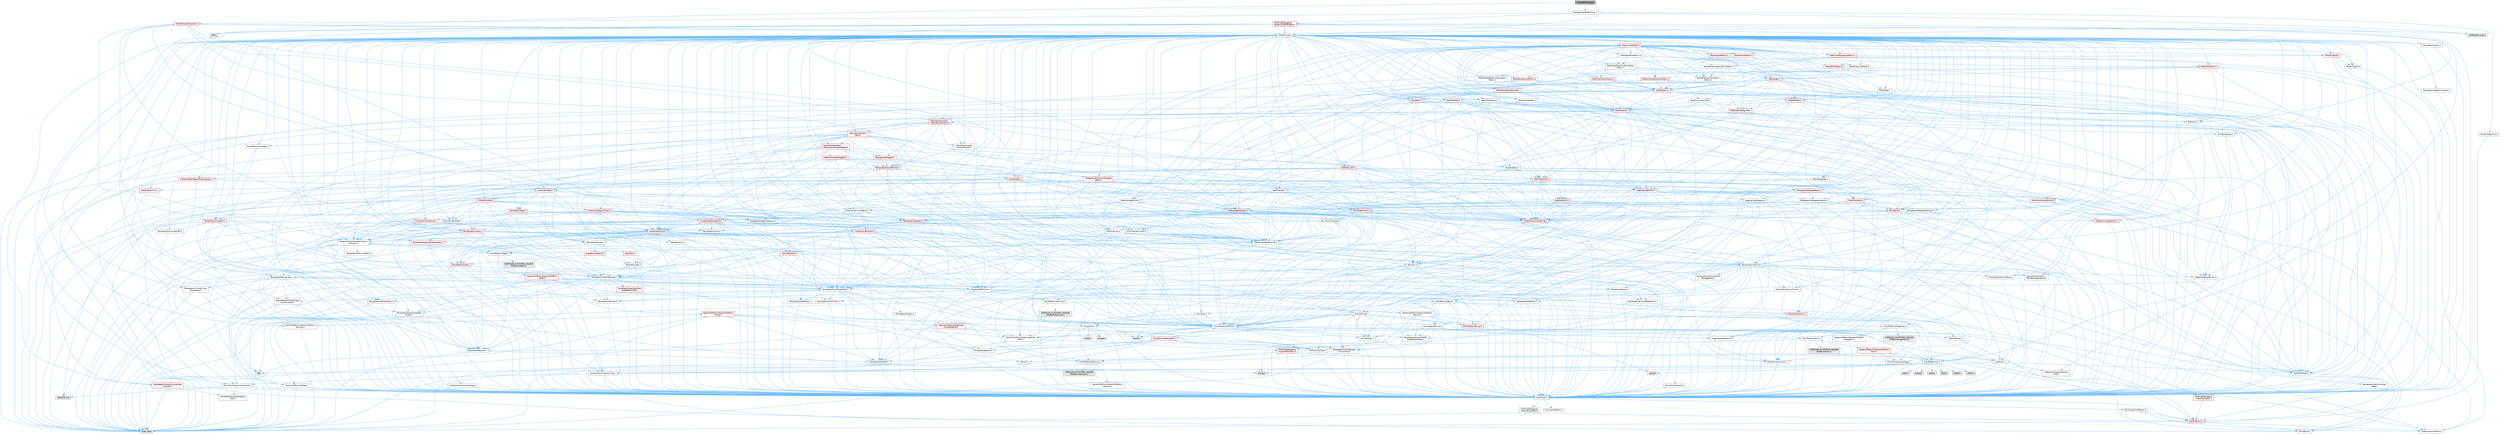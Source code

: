 digraph "CachedGeometry.h"
{
 // INTERACTIVE_SVG=YES
 // LATEX_PDF_SIZE
  bgcolor="transparent";
  edge [fontname=Helvetica,fontsize=10,labelfontname=Helvetica,labelfontsize=10];
  node [fontname=Helvetica,fontsize=10,shape=box,height=0.2,width=0.4];
  Node1 [id="Node000001",label="CachedGeometry.h",height=0.2,width=0.4,color="gray40", fillcolor="grey60", style="filled", fontcolor="black",tooltip=" "];
  Node1 -> Node2 [id="edge1_Node000001_Node000002",color="steelblue1",style="solid",tooltip=" "];
  Node2 [id="Node000002",label="CoreMinimal.h",height=0.2,width=0.4,color="grey40", fillcolor="white", style="filled",URL="$d7/d67/CoreMinimal_8h.html",tooltip=" "];
  Node2 -> Node3 [id="edge2_Node000002_Node000003",color="steelblue1",style="solid",tooltip=" "];
  Node3 [id="Node000003",label="CoreTypes.h",height=0.2,width=0.4,color="grey40", fillcolor="white", style="filled",URL="$dc/dec/CoreTypes_8h.html",tooltip=" "];
  Node3 -> Node4 [id="edge3_Node000003_Node000004",color="steelblue1",style="solid",tooltip=" "];
  Node4 [id="Node000004",label="HAL/Platform.h",height=0.2,width=0.4,color="red", fillcolor="#FFF0F0", style="filled",URL="$d9/dd0/Platform_8h.html",tooltip=" "];
  Node4 -> Node5 [id="edge4_Node000004_Node000005",color="steelblue1",style="solid",tooltip=" "];
  Node5 [id="Node000005",label="Misc/Build.h",height=0.2,width=0.4,color="grey40", fillcolor="white", style="filled",URL="$d3/dbb/Build_8h.html",tooltip=" "];
  Node4 -> Node7 [id="edge5_Node000004_Node000007",color="steelblue1",style="solid",tooltip=" "];
  Node7 [id="Node000007",label="type_traits",height=0.2,width=0.4,color="grey60", fillcolor="#E0E0E0", style="filled",tooltip=" "];
  Node4 -> Node8 [id="edge6_Node000004_Node000008",color="steelblue1",style="solid",tooltip=" "];
  Node8 [id="Node000008",label="PreprocessorHelpers.h",height=0.2,width=0.4,color="grey40", fillcolor="white", style="filled",URL="$db/ddb/PreprocessorHelpers_8h.html",tooltip=" "];
  Node3 -> Node14 [id="edge7_Node000003_Node000014",color="steelblue1",style="solid",tooltip=" "];
  Node14 [id="Node000014",label="ProfilingDebugging\l/UMemoryDefines.h",height=0.2,width=0.4,color="grey40", fillcolor="white", style="filled",URL="$d2/da2/UMemoryDefines_8h.html",tooltip=" "];
  Node3 -> Node15 [id="edge8_Node000003_Node000015",color="steelblue1",style="solid",tooltip=" "];
  Node15 [id="Node000015",label="Misc/CoreMiscDefines.h",height=0.2,width=0.4,color="grey40", fillcolor="white", style="filled",URL="$da/d38/CoreMiscDefines_8h.html",tooltip=" "];
  Node15 -> Node4 [id="edge9_Node000015_Node000004",color="steelblue1",style="solid",tooltip=" "];
  Node15 -> Node8 [id="edge10_Node000015_Node000008",color="steelblue1",style="solid",tooltip=" "];
  Node3 -> Node16 [id="edge11_Node000003_Node000016",color="steelblue1",style="solid",tooltip=" "];
  Node16 [id="Node000016",label="Misc/CoreDefines.h",height=0.2,width=0.4,color="grey40", fillcolor="white", style="filled",URL="$d3/dd2/CoreDefines_8h.html",tooltip=" "];
  Node2 -> Node17 [id="edge12_Node000002_Node000017",color="steelblue1",style="solid",tooltip=" "];
  Node17 [id="Node000017",label="CoreFwd.h",height=0.2,width=0.4,color="grey40", fillcolor="white", style="filled",URL="$d1/d1e/CoreFwd_8h.html",tooltip=" "];
  Node17 -> Node3 [id="edge13_Node000017_Node000003",color="steelblue1",style="solid",tooltip=" "];
  Node17 -> Node18 [id="edge14_Node000017_Node000018",color="steelblue1",style="solid",tooltip=" "];
  Node18 [id="Node000018",label="Containers/ContainersFwd.h",height=0.2,width=0.4,color="grey40", fillcolor="white", style="filled",URL="$d4/d0a/ContainersFwd_8h.html",tooltip=" "];
  Node18 -> Node4 [id="edge15_Node000018_Node000004",color="steelblue1",style="solid",tooltip=" "];
  Node18 -> Node3 [id="edge16_Node000018_Node000003",color="steelblue1",style="solid",tooltip=" "];
  Node18 -> Node19 [id="edge17_Node000018_Node000019",color="steelblue1",style="solid",tooltip=" "];
  Node19 [id="Node000019",label="Traits/IsContiguousContainer.h",height=0.2,width=0.4,color="grey40", fillcolor="white", style="filled",URL="$d5/d3c/IsContiguousContainer_8h.html",tooltip=" "];
  Node19 -> Node3 [id="edge18_Node000019_Node000003",color="steelblue1",style="solid",tooltip=" "];
  Node19 -> Node20 [id="edge19_Node000019_Node000020",color="steelblue1",style="solid",tooltip=" "];
  Node20 [id="Node000020",label="Misc/StaticAssertComplete\lType.h",height=0.2,width=0.4,color="grey40", fillcolor="white", style="filled",URL="$d5/d4e/StaticAssertCompleteType_8h.html",tooltip=" "];
  Node19 -> Node21 [id="edge20_Node000019_Node000021",color="steelblue1",style="solid",tooltip=" "];
  Node21 [id="Node000021",label="initializer_list",height=0.2,width=0.4,color="grey60", fillcolor="#E0E0E0", style="filled",tooltip=" "];
  Node17 -> Node22 [id="edge21_Node000017_Node000022",color="steelblue1",style="solid",tooltip=" "];
  Node22 [id="Node000022",label="Math/MathFwd.h",height=0.2,width=0.4,color="grey40", fillcolor="white", style="filled",URL="$d2/d10/MathFwd_8h.html",tooltip=" "];
  Node22 -> Node4 [id="edge22_Node000022_Node000004",color="steelblue1",style="solid",tooltip=" "];
  Node17 -> Node23 [id="edge23_Node000017_Node000023",color="steelblue1",style="solid",tooltip=" "];
  Node23 [id="Node000023",label="UObject/UObjectHierarchy\lFwd.h",height=0.2,width=0.4,color="grey40", fillcolor="white", style="filled",URL="$d3/d13/UObjectHierarchyFwd_8h.html",tooltip=" "];
  Node2 -> Node23 [id="edge24_Node000002_Node000023",color="steelblue1",style="solid",tooltip=" "];
  Node2 -> Node18 [id="edge25_Node000002_Node000018",color="steelblue1",style="solid",tooltip=" "];
  Node2 -> Node24 [id="edge26_Node000002_Node000024",color="steelblue1",style="solid",tooltip=" "];
  Node24 [id="Node000024",label="Misc/VarArgs.h",height=0.2,width=0.4,color="grey40", fillcolor="white", style="filled",URL="$d5/d6f/VarArgs_8h.html",tooltip=" "];
  Node24 -> Node3 [id="edge27_Node000024_Node000003",color="steelblue1",style="solid",tooltip=" "];
  Node2 -> Node25 [id="edge28_Node000002_Node000025",color="steelblue1",style="solid",tooltip=" "];
  Node25 [id="Node000025",label="Logging/LogVerbosity.h",height=0.2,width=0.4,color="grey40", fillcolor="white", style="filled",URL="$d2/d8f/LogVerbosity_8h.html",tooltip=" "];
  Node25 -> Node3 [id="edge29_Node000025_Node000003",color="steelblue1",style="solid",tooltip=" "];
  Node2 -> Node26 [id="edge30_Node000002_Node000026",color="steelblue1",style="solid",tooltip=" "];
  Node26 [id="Node000026",label="Misc/OutputDevice.h",height=0.2,width=0.4,color="grey40", fillcolor="white", style="filled",URL="$d7/d32/OutputDevice_8h.html",tooltip=" "];
  Node26 -> Node17 [id="edge31_Node000026_Node000017",color="steelblue1",style="solid",tooltip=" "];
  Node26 -> Node3 [id="edge32_Node000026_Node000003",color="steelblue1",style="solid",tooltip=" "];
  Node26 -> Node25 [id="edge33_Node000026_Node000025",color="steelblue1",style="solid",tooltip=" "];
  Node26 -> Node24 [id="edge34_Node000026_Node000024",color="steelblue1",style="solid",tooltip=" "];
  Node26 -> Node27 [id="edge35_Node000026_Node000027",color="steelblue1",style="solid",tooltip=" "];
  Node27 [id="Node000027",label="Templates/IsArrayOrRefOf\lTypeByPredicate.h",height=0.2,width=0.4,color="grey40", fillcolor="white", style="filled",URL="$d6/da1/IsArrayOrRefOfTypeByPredicate_8h.html",tooltip=" "];
  Node27 -> Node3 [id="edge36_Node000027_Node000003",color="steelblue1",style="solid",tooltip=" "];
  Node26 -> Node28 [id="edge37_Node000026_Node000028",color="steelblue1",style="solid",tooltip=" "];
  Node28 [id="Node000028",label="Templates/IsValidVariadic\lFunctionArg.h",height=0.2,width=0.4,color="grey40", fillcolor="white", style="filled",URL="$d0/dc8/IsValidVariadicFunctionArg_8h.html",tooltip=" "];
  Node28 -> Node3 [id="edge38_Node000028_Node000003",color="steelblue1",style="solid",tooltip=" "];
  Node28 -> Node29 [id="edge39_Node000028_Node000029",color="steelblue1",style="solid",tooltip=" "];
  Node29 [id="Node000029",label="IsEnum.h",height=0.2,width=0.4,color="grey40", fillcolor="white", style="filled",URL="$d4/de5/IsEnum_8h.html",tooltip=" "];
  Node28 -> Node7 [id="edge40_Node000028_Node000007",color="steelblue1",style="solid",tooltip=" "];
  Node26 -> Node30 [id="edge41_Node000026_Node000030",color="steelblue1",style="solid",tooltip=" "];
  Node30 [id="Node000030",label="Traits/IsCharEncodingCompatible\lWith.h",height=0.2,width=0.4,color="grey40", fillcolor="white", style="filled",URL="$df/dd1/IsCharEncodingCompatibleWith_8h.html",tooltip=" "];
  Node30 -> Node7 [id="edge42_Node000030_Node000007",color="steelblue1",style="solid",tooltip=" "];
  Node30 -> Node31 [id="edge43_Node000030_Node000031",color="steelblue1",style="solid",tooltip=" "];
  Node31 [id="Node000031",label="Traits/IsCharType.h",height=0.2,width=0.4,color="grey40", fillcolor="white", style="filled",URL="$db/d51/IsCharType_8h.html",tooltip=" "];
  Node31 -> Node3 [id="edge44_Node000031_Node000003",color="steelblue1",style="solid",tooltip=" "];
  Node2 -> Node32 [id="edge45_Node000002_Node000032",color="steelblue1",style="solid",tooltip=" "];
  Node32 [id="Node000032",label="HAL/PlatformCrt.h",height=0.2,width=0.4,color="grey40", fillcolor="white", style="filled",URL="$d8/d75/PlatformCrt_8h.html",tooltip=" "];
  Node32 -> Node33 [id="edge46_Node000032_Node000033",color="steelblue1",style="solid",tooltip=" "];
  Node33 [id="Node000033",label="new",height=0.2,width=0.4,color="grey60", fillcolor="#E0E0E0", style="filled",tooltip=" "];
  Node32 -> Node34 [id="edge47_Node000032_Node000034",color="steelblue1",style="solid",tooltip=" "];
  Node34 [id="Node000034",label="wchar.h",height=0.2,width=0.4,color="grey60", fillcolor="#E0E0E0", style="filled",tooltip=" "];
  Node32 -> Node35 [id="edge48_Node000032_Node000035",color="steelblue1",style="solid",tooltip=" "];
  Node35 [id="Node000035",label="stddef.h",height=0.2,width=0.4,color="grey60", fillcolor="#E0E0E0", style="filled",tooltip=" "];
  Node32 -> Node36 [id="edge49_Node000032_Node000036",color="steelblue1",style="solid",tooltip=" "];
  Node36 [id="Node000036",label="stdlib.h",height=0.2,width=0.4,color="grey60", fillcolor="#E0E0E0", style="filled",tooltip=" "];
  Node32 -> Node37 [id="edge50_Node000032_Node000037",color="steelblue1",style="solid",tooltip=" "];
  Node37 [id="Node000037",label="stdio.h",height=0.2,width=0.4,color="grey60", fillcolor="#E0E0E0", style="filled",tooltip=" "];
  Node32 -> Node38 [id="edge51_Node000032_Node000038",color="steelblue1",style="solid",tooltip=" "];
  Node38 [id="Node000038",label="stdarg.h",height=0.2,width=0.4,color="grey60", fillcolor="#E0E0E0", style="filled",tooltip=" "];
  Node32 -> Node39 [id="edge52_Node000032_Node000039",color="steelblue1",style="solid",tooltip=" "];
  Node39 [id="Node000039",label="math.h",height=0.2,width=0.4,color="grey60", fillcolor="#E0E0E0", style="filled",tooltip=" "];
  Node32 -> Node40 [id="edge53_Node000032_Node000040",color="steelblue1",style="solid",tooltip=" "];
  Node40 [id="Node000040",label="float.h",height=0.2,width=0.4,color="grey60", fillcolor="#E0E0E0", style="filled",tooltip=" "];
  Node32 -> Node41 [id="edge54_Node000032_Node000041",color="steelblue1",style="solid",tooltip=" "];
  Node41 [id="Node000041",label="string.h",height=0.2,width=0.4,color="grey60", fillcolor="#E0E0E0", style="filled",tooltip=" "];
  Node2 -> Node42 [id="edge55_Node000002_Node000042",color="steelblue1",style="solid",tooltip=" "];
  Node42 [id="Node000042",label="HAL/PlatformMisc.h",height=0.2,width=0.4,color="grey40", fillcolor="white", style="filled",URL="$d0/df5/PlatformMisc_8h.html",tooltip=" "];
  Node42 -> Node3 [id="edge56_Node000042_Node000003",color="steelblue1",style="solid",tooltip=" "];
  Node42 -> Node43 [id="edge57_Node000042_Node000043",color="steelblue1",style="solid",tooltip=" "];
  Node43 [id="Node000043",label="GenericPlatform/GenericPlatform\lMisc.h",height=0.2,width=0.4,color="red", fillcolor="#FFF0F0", style="filled",URL="$db/d9a/GenericPlatformMisc_8h.html",tooltip=" "];
  Node43 -> Node17 [id="edge58_Node000043_Node000017",color="steelblue1",style="solid",tooltip=" "];
  Node43 -> Node3 [id="edge59_Node000043_Node000003",color="steelblue1",style="solid",tooltip=" "];
  Node43 -> Node32 [id="edge60_Node000043_Node000032",color="steelblue1",style="solid",tooltip=" "];
  Node43 -> Node47 [id="edge61_Node000043_Node000047",color="steelblue1",style="solid",tooltip=" "];
  Node47 [id="Node000047",label="Math/NumericLimits.h",height=0.2,width=0.4,color="grey40", fillcolor="white", style="filled",URL="$df/d1b/NumericLimits_8h.html",tooltip=" "];
  Node47 -> Node3 [id="edge62_Node000047_Node000003",color="steelblue1",style="solid",tooltip=" "];
  Node43 -> Node48 [id="edge63_Node000043_Node000048",color="steelblue1",style="solid",tooltip=" "];
  Node48 [id="Node000048",label="Misc/CompressionFlags.h",height=0.2,width=0.4,color="grey40", fillcolor="white", style="filled",URL="$d9/d76/CompressionFlags_8h.html",tooltip=" "];
  Node42 -> Node52 [id="edge64_Node000042_Node000052",color="steelblue1",style="solid",tooltip=" "];
  Node52 [id="Node000052",label="COMPILED_PLATFORM_HEADER\l(PlatformMisc.h)",height=0.2,width=0.4,color="grey60", fillcolor="#E0E0E0", style="filled",tooltip=" "];
  Node42 -> Node53 [id="edge65_Node000042_Node000053",color="steelblue1",style="solid",tooltip=" "];
  Node53 [id="Node000053",label="ProfilingDebugging\l/CpuProfilerTrace.h",height=0.2,width=0.4,color="red", fillcolor="#FFF0F0", style="filled",URL="$da/dcb/CpuProfilerTrace_8h.html",tooltip=" "];
  Node53 -> Node3 [id="edge66_Node000053_Node000003",color="steelblue1",style="solid",tooltip=" "];
  Node53 -> Node18 [id="edge67_Node000053_Node000018",color="steelblue1",style="solid",tooltip=" "];
  Node53 -> Node54 [id="edge68_Node000053_Node000054",color="steelblue1",style="solid",tooltip=" "];
  Node54 [id="Node000054",label="HAL/PlatformAtomics.h",height=0.2,width=0.4,color="grey40", fillcolor="white", style="filled",URL="$d3/d36/PlatformAtomics_8h.html",tooltip=" "];
  Node54 -> Node3 [id="edge69_Node000054_Node000003",color="steelblue1",style="solid",tooltip=" "];
  Node54 -> Node55 [id="edge70_Node000054_Node000055",color="steelblue1",style="solid",tooltip=" "];
  Node55 [id="Node000055",label="GenericPlatform/GenericPlatform\lAtomics.h",height=0.2,width=0.4,color="grey40", fillcolor="white", style="filled",URL="$da/d72/GenericPlatformAtomics_8h.html",tooltip=" "];
  Node55 -> Node3 [id="edge71_Node000055_Node000003",color="steelblue1",style="solid",tooltip=" "];
  Node54 -> Node56 [id="edge72_Node000054_Node000056",color="steelblue1",style="solid",tooltip=" "];
  Node56 [id="Node000056",label="COMPILED_PLATFORM_HEADER\l(PlatformAtomics.h)",height=0.2,width=0.4,color="grey60", fillcolor="#E0E0E0", style="filled",tooltip=" "];
  Node53 -> Node8 [id="edge73_Node000053_Node000008",color="steelblue1",style="solid",tooltip=" "];
  Node53 -> Node5 [id="edge74_Node000053_Node000005",color="steelblue1",style="solid",tooltip=" "];
  Node2 -> Node61 [id="edge75_Node000002_Node000061",color="steelblue1",style="solid",tooltip=" "];
  Node61 [id="Node000061",label="Misc/AssertionMacros.h",height=0.2,width=0.4,color="grey40", fillcolor="white", style="filled",URL="$d0/dfa/AssertionMacros_8h.html",tooltip=" "];
  Node61 -> Node3 [id="edge76_Node000061_Node000003",color="steelblue1",style="solid",tooltip=" "];
  Node61 -> Node4 [id="edge77_Node000061_Node000004",color="steelblue1",style="solid",tooltip=" "];
  Node61 -> Node42 [id="edge78_Node000061_Node000042",color="steelblue1",style="solid",tooltip=" "];
  Node61 -> Node8 [id="edge79_Node000061_Node000008",color="steelblue1",style="solid",tooltip=" "];
  Node61 -> Node62 [id="edge80_Node000061_Node000062",color="steelblue1",style="solid",tooltip=" "];
  Node62 [id="Node000062",label="Templates/EnableIf.h",height=0.2,width=0.4,color="grey40", fillcolor="white", style="filled",URL="$d7/d60/EnableIf_8h.html",tooltip=" "];
  Node62 -> Node3 [id="edge81_Node000062_Node000003",color="steelblue1",style="solid",tooltip=" "];
  Node61 -> Node27 [id="edge82_Node000061_Node000027",color="steelblue1",style="solid",tooltip=" "];
  Node61 -> Node28 [id="edge83_Node000061_Node000028",color="steelblue1",style="solid",tooltip=" "];
  Node61 -> Node30 [id="edge84_Node000061_Node000030",color="steelblue1",style="solid",tooltip=" "];
  Node61 -> Node24 [id="edge85_Node000061_Node000024",color="steelblue1",style="solid",tooltip=" "];
  Node61 -> Node63 [id="edge86_Node000061_Node000063",color="steelblue1",style="solid",tooltip=" "];
  Node63 [id="Node000063",label="String/FormatStringSan.h",height=0.2,width=0.4,color="red", fillcolor="#FFF0F0", style="filled",URL="$d3/d8b/FormatStringSan_8h.html",tooltip=" "];
  Node63 -> Node7 [id="edge87_Node000063_Node000007",color="steelblue1",style="solid",tooltip=" "];
  Node63 -> Node3 [id="edge88_Node000063_Node000003",color="steelblue1",style="solid",tooltip=" "];
  Node63 -> Node64 [id="edge89_Node000063_Node000064",color="steelblue1",style="solid",tooltip=" "];
  Node64 [id="Node000064",label="Templates/Requires.h",height=0.2,width=0.4,color="grey40", fillcolor="white", style="filled",URL="$dc/d96/Requires_8h.html",tooltip=" "];
  Node64 -> Node62 [id="edge90_Node000064_Node000062",color="steelblue1",style="solid",tooltip=" "];
  Node64 -> Node7 [id="edge91_Node000064_Node000007",color="steelblue1",style="solid",tooltip=" "];
  Node63 -> Node65 [id="edge92_Node000063_Node000065",color="steelblue1",style="solid",tooltip=" "];
  Node65 [id="Node000065",label="Templates/Identity.h",height=0.2,width=0.4,color="grey40", fillcolor="white", style="filled",URL="$d0/dd5/Identity_8h.html",tooltip=" "];
  Node63 -> Node28 [id="edge93_Node000063_Node000028",color="steelblue1",style="solid",tooltip=" "];
  Node63 -> Node31 [id="edge94_Node000063_Node000031",color="steelblue1",style="solid",tooltip=" "];
  Node63 -> Node18 [id="edge95_Node000063_Node000018",color="steelblue1",style="solid",tooltip=" "];
  Node61 -> Node69 [id="edge96_Node000061_Node000069",color="steelblue1",style="solid",tooltip=" "];
  Node69 [id="Node000069",label="atomic",height=0.2,width=0.4,color="grey60", fillcolor="#E0E0E0", style="filled",tooltip=" "];
  Node2 -> Node70 [id="edge97_Node000002_Node000070",color="steelblue1",style="solid",tooltip=" "];
  Node70 [id="Node000070",label="Templates/IsPointer.h",height=0.2,width=0.4,color="grey40", fillcolor="white", style="filled",URL="$d7/d05/IsPointer_8h.html",tooltip=" "];
  Node70 -> Node3 [id="edge98_Node000070_Node000003",color="steelblue1",style="solid",tooltip=" "];
  Node2 -> Node71 [id="edge99_Node000002_Node000071",color="steelblue1",style="solid",tooltip=" "];
  Node71 [id="Node000071",label="HAL/PlatformMemory.h",height=0.2,width=0.4,color="grey40", fillcolor="white", style="filled",URL="$de/d68/PlatformMemory_8h.html",tooltip=" "];
  Node71 -> Node3 [id="edge100_Node000071_Node000003",color="steelblue1",style="solid",tooltip=" "];
  Node71 -> Node72 [id="edge101_Node000071_Node000072",color="steelblue1",style="solid",tooltip=" "];
  Node72 [id="Node000072",label="GenericPlatform/GenericPlatform\lMemory.h",height=0.2,width=0.4,color="grey40", fillcolor="white", style="filled",URL="$dd/d22/GenericPlatformMemory_8h.html",tooltip=" "];
  Node72 -> Node17 [id="edge102_Node000072_Node000017",color="steelblue1",style="solid",tooltip=" "];
  Node72 -> Node3 [id="edge103_Node000072_Node000003",color="steelblue1",style="solid",tooltip=" "];
  Node72 -> Node73 [id="edge104_Node000072_Node000073",color="steelblue1",style="solid",tooltip=" "];
  Node73 [id="Node000073",label="HAL/PlatformString.h",height=0.2,width=0.4,color="red", fillcolor="#FFF0F0", style="filled",URL="$db/db5/PlatformString_8h.html",tooltip=" "];
  Node73 -> Node3 [id="edge105_Node000073_Node000003",color="steelblue1",style="solid",tooltip=" "];
  Node72 -> Node41 [id="edge106_Node000072_Node000041",color="steelblue1",style="solid",tooltip=" "];
  Node72 -> Node34 [id="edge107_Node000072_Node000034",color="steelblue1",style="solid",tooltip=" "];
  Node71 -> Node75 [id="edge108_Node000071_Node000075",color="steelblue1",style="solid",tooltip=" "];
  Node75 [id="Node000075",label="COMPILED_PLATFORM_HEADER\l(PlatformMemory.h)",height=0.2,width=0.4,color="grey60", fillcolor="#E0E0E0", style="filled",tooltip=" "];
  Node2 -> Node54 [id="edge109_Node000002_Node000054",color="steelblue1",style="solid",tooltip=" "];
  Node2 -> Node76 [id="edge110_Node000002_Node000076",color="steelblue1",style="solid",tooltip=" "];
  Node76 [id="Node000076",label="Misc/Exec.h",height=0.2,width=0.4,color="grey40", fillcolor="white", style="filled",URL="$de/ddb/Exec_8h.html",tooltip=" "];
  Node76 -> Node3 [id="edge111_Node000076_Node000003",color="steelblue1",style="solid",tooltip=" "];
  Node76 -> Node61 [id="edge112_Node000076_Node000061",color="steelblue1",style="solid",tooltip=" "];
  Node2 -> Node77 [id="edge113_Node000002_Node000077",color="steelblue1",style="solid",tooltip=" "];
  Node77 [id="Node000077",label="HAL/MemoryBase.h",height=0.2,width=0.4,color="grey40", fillcolor="white", style="filled",URL="$d6/d9f/MemoryBase_8h.html",tooltip=" "];
  Node77 -> Node3 [id="edge114_Node000077_Node000003",color="steelblue1",style="solid",tooltip=" "];
  Node77 -> Node54 [id="edge115_Node000077_Node000054",color="steelblue1",style="solid",tooltip=" "];
  Node77 -> Node32 [id="edge116_Node000077_Node000032",color="steelblue1",style="solid",tooltip=" "];
  Node77 -> Node76 [id="edge117_Node000077_Node000076",color="steelblue1",style="solid",tooltip=" "];
  Node77 -> Node26 [id="edge118_Node000077_Node000026",color="steelblue1",style="solid",tooltip=" "];
  Node77 -> Node78 [id="edge119_Node000077_Node000078",color="steelblue1",style="solid",tooltip=" "];
  Node78 [id="Node000078",label="Templates/Atomic.h",height=0.2,width=0.4,color="red", fillcolor="#FFF0F0", style="filled",URL="$d3/d91/Atomic_8h.html",tooltip=" "];
  Node78 -> Node86 [id="edge120_Node000078_Node000086",color="steelblue1",style="solid",tooltip=" "];
  Node86 [id="Node000086",label="Traits/IntType.h",height=0.2,width=0.4,color="grey40", fillcolor="white", style="filled",URL="$d7/deb/IntType_8h.html",tooltip=" "];
  Node86 -> Node4 [id="edge121_Node000086_Node000004",color="steelblue1",style="solid",tooltip=" "];
  Node78 -> Node69 [id="edge122_Node000078_Node000069",color="steelblue1",style="solid",tooltip=" "];
  Node2 -> Node87 [id="edge123_Node000002_Node000087",color="steelblue1",style="solid",tooltip=" "];
  Node87 [id="Node000087",label="HAL/UnrealMemory.h",height=0.2,width=0.4,color="grey40", fillcolor="white", style="filled",URL="$d9/d96/UnrealMemory_8h.html",tooltip=" "];
  Node87 -> Node3 [id="edge124_Node000087_Node000003",color="steelblue1",style="solid",tooltip=" "];
  Node87 -> Node72 [id="edge125_Node000087_Node000072",color="steelblue1",style="solid",tooltip=" "];
  Node87 -> Node77 [id="edge126_Node000087_Node000077",color="steelblue1",style="solid",tooltip=" "];
  Node87 -> Node71 [id="edge127_Node000087_Node000071",color="steelblue1",style="solid",tooltip=" "];
  Node87 -> Node88 [id="edge128_Node000087_Node000088",color="steelblue1",style="solid",tooltip=" "];
  Node88 [id="Node000088",label="ProfilingDebugging\l/MemoryTrace.h",height=0.2,width=0.4,color="red", fillcolor="#FFF0F0", style="filled",URL="$da/dd7/MemoryTrace_8h.html",tooltip=" "];
  Node88 -> Node4 [id="edge129_Node000088_Node000004",color="steelblue1",style="solid",tooltip=" "];
  Node87 -> Node70 [id="edge130_Node000087_Node000070",color="steelblue1",style="solid",tooltip=" "];
  Node2 -> Node89 [id="edge131_Node000002_Node000089",color="steelblue1",style="solid",tooltip=" "];
  Node89 [id="Node000089",label="Templates/IsArithmetic.h",height=0.2,width=0.4,color="grey40", fillcolor="white", style="filled",URL="$d2/d5d/IsArithmetic_8h.html",tooltip=" "];
  Node89 -> Node3 [id="edge132_Node000089_Node000003",color="steelblue1",style="solid",tooltip=" "];
  Node2 -> Node83 [id="edge133_Node000002_Node000083",color="steelblue1",style="solid",tooltip=" "];
  Node83 [id="Node000083",label="Templates/AndOrNot.h",height=0.2,width=0.4,color="grey40", fillcolor="white", style="filled",URL="$db/d0a/AndOrNot_8h.html",tooltip=" "];
  Node83 -> Node3 [id="edge134_Node000083_Node000003",color="steelblue1",style="solid",tooltip=" "];
  Node2 -> Node90 [id="edge135_Node000002_Node000090",color="steelblue1",style="solid",tooltip=" "];
  Node90 [id="Node000090",label="Templates/IsPODType.h",height=0.2,width=0.4,color="grey40", fillcolor="white", style="filled",URL="$d7/db1/IsPODType_8h.html",tooltip=" "];
  Node90 -> Node3 [id="edge136_Node000090_Node000003",color="steelblue1",style="solid",tooltip=" "];
  Node2 -> Node91 [id="edge137_Node000002_Node000091",color="steelblue1",style="solid",tooltip=" "];
  Node91 [id="Node000091",label="Templates/IsUECoreType.h",height=0.2,width=0.4,color="grey40", fillcolor="white", style="filled",URL="$d1/db8/IsUECoreType_8h.html",tooltip=" "];
  Node91 -> Node3 [id="edge138_Node000091_Node000003",color="steelblue1",style="solid",tooltip=" "];
  Node91 -> Node7 [id="edge139_Node000091_Node000007",color="steelblue1",style="solid",tooltip=" "];
  Node2 -> Node84 [id="edge140_Node000002_Node000084",color="steelblue1",style="solid",tooltip=" "];
  Node84 [id="Node000084",label="Templates/IsTriviallyCopy\lConstructible.h",height=0.2,width=0.4,color="grey40", fillcolor="white", style="filled",URL="$d3/d78/IsTriviallyCopyConstructible_8h.html",tooltip=" "];
  Node84 -> Node3 [id="edge141_Node000084_Node000003",color="steelblue1",style="solid",tooltip=" "];
  Node84 -> Node7 [id="edge142_Node000084_Node000007",color="steelblue1",style="solid",tooltip=" "];
  Node2 -> Node92 [id="edge143_Node000002_Node000092",color="steelblue1",style="solid",tooltip=" "];
  Node92 [id="Node000092",label="Templates/UnrealTypeTraits.h",height=0.2,width=0.4,color="grey40", fillcolor="white", style="filled",URL="$d2/d2d/UnrealTypeTraits_8h.html",tooltip=" "];
  Node92 -> Node3 [id="edge144_Node000092_Node000003",color="steelblue1",style="solid",tooltip=" "];
  Node92 -> Node70 [id="edge145_Node000092_Node000070",color="steelblue1",style="solid",tooltip=" "];
  Node92 -> Node61 [id="edge146_Node000092_Node000061",color="steelblue1",style="solid",tooltip=" "];
  Node92 -> Node83 [id="edge147_Node000092_Node000083",color="steelblue1",style="solid",tooltip=" "];
  Node92 -> Node62 [id="edge148_Node000092_Node000062",color="steelblue1",style="solid",tooltip=" "];
  Node92 -> Node89 [id="edge149_Node000092_Node000089",color="steelblue1",style="solid",tooltip=" "];
  Node92 -> Node29 [id="edge150_Node000092_Node000029",color="steelblue1",style="solid",tooltip=" "];
  Node92 -> Node93 [id="edge151_Node000092_Node000093",color="steelblue1",style="solid",tooltip=" "];
  Node93 [id="Node000093",label="Templates/Models.h",height=0.2,width=0.4,color="grey40", fillcolor="white", style="filled",URL="$d3/d0c/Models_8h.html",tooltip=" "];
  Node93 -> Node65 [id="edge152_Node000093_Node000065",color="steelblue1",style="solid",tooltip=" "];
  Node92 -> Node90 [id="edge153_Node000092_Node000090",color="steelblue1",style="solid",tooltip=" "];
  Node92 -> Node91 [id="edge154_Node000092_Node000091",color="steelblue1",style="solid",tooltip=" "];
  Node92 -> Node84 [id="edge155_Node000092_Node000084",color="steelblue1",style="solid",tooltip=" "];
  Node2 -> Node62 [id="edge156_Node000002_Node000062",color="steelblue1",style="solid",tooltip=" "];
  Node2 -> Node94 [id="edge157_Node000002_Node000094",color="steelblue1",style="solid",tooltip=" "];
  Node94 [id="Node000094",label="Templates/RemoveReference.h",height=0.2,width=0.4,color="grey40", fillcolor="white", style="filled",URL="$da/dbe/RemoveReference_8h.html",tooltip=" "];
  Node94 -> Node3 [id="edge158_Node000094_Node000003",color="steelblue1",style="solid",tooltip=" "];
  Node2 -> Node95 [id="edge159_Node000002_Node000095",color="steelblue1",style="solid",tooltip=" "];
  Node95 [id="Node000095",label="Templates/IntegralConstant.h",height=0.2,width=0.4,color="grey40", fillcolor="white", style="filled",URL="$db/d1b/IntegralConstant_8h.html",tooltip=" "];
  Node95 -> Node3 [id="edge160_Node000095_Node000003",color="steelblue1",style="solid",tooltip=" "];
  Node2 -> Node96 [id="edge161_Node000002_Node000096",color="steelblue1",style="solid",tooltip=" "];
  Node96 [id="Node000096",label="Templates/IsClass.h",height=0.2,width=0.4,color="grey40", fillcolor="white", style="filled",URL="$db/dcb/IsClass_8h.html",tooltip=" "];
  Node96 -> Node3 [id="edge162_Node000096_Node000003",color="steelblue1",style="solid",tooltip=" "];
  Node2 -> Node97 [id="edge163_Node000002_Node000097",color="steelblue1",style="solid",tooltip=" "];
  Node97 [id="Node000097",label="Templates/TypeCompatible\lBytes.h",height=0.2,width=0.4,color="grey40", fillcolor="white", style="filled",URL="$df/d0a/TypeCompatibleBytes_8h.html",tooltip=" "];
  Node97 -> Node3 [id="edge164_Node000097_Node000003",color="steelblue1",style="solid",tooltip=" "];
  Node97 -> Node41 [id="edge165_Node000097_Node000041",color="steelblue1",style="solid",tooltip=" "];
  Node97 -> Node33 [id="edge166_Node000097_Node000033",color="steelblue1",style="solid",tooltip=" "];
  Node97 -> Node7 [id="edge167_Node000097_Node000007",color="steelblue1",style="solid",tooltip=" "];
  Node2 -> Node19 [id="edge168_Node000002_Node000019",color="steelblue1",style="solid",tooltip=" "];
  Node2 -> Node98 [id="edge169_Node000002_Node000098",color="steelblue1",style="solid",tooltip=" "];
  Node98 [id="Node000098",label="Templates/UnrealTemplate.h",height=0.2,width=0.4,color="grey40", fillcolor="white", style="filled",URL="$d4/d24/UnrealTemplate_8h.html",tooltip=" "];
  Node98 -> Node3 [id="edge170_Node000098_Node000003",color="steelblue1",style="solid",tooltip=" "];
  Node98 -> Node70 [id="edge171_Node000098_Node000070",color="steelblue1",style="solid",tooltip=" "];
  Node98 -> Node87 [id="edge172_Node000098_Node000087",color="steelblue1",style="solid",tooltip=" "];
  Node98 -> Node99 [id="edge173_Node000098_Node000099",color="steelblue1",style="solid",tooltip=" "];
  Node99 [id="Node000099",label="Templates/CopyQualifiers\lAndRefsFromTo.h",height=0.2,width=0.4,color="red", fillcolor="#FFF0F0", style="filled",URL="$d3/db3/CopyQualifiersAndRefsFromTo_8h.html",tooltip=" "];
  Node98 -> Node92 [id="edge174_Node000098_Node000092",color="steelblue1",style="solid",tooltip=" "];
  Node98 -> Node94 [id="edge175_Node000098_Node000094",color="steelblue1",style="solid",tooltip=" "];
  Node98 -> Node64 [id="edge176_Node000098_Node000064",color="steelblue1",style="solid",tooltip=" "];
  Node98 -> Node97 [id="edge177_Node000098_Node000097",color="steelblue1",style="solid",tooltip=" "];
  Node98 -> Node65 [id="edge178_Node000098_Node000065",color="steelblue1",style="solid",tooltip=" "];
  Node98 -> Node19 [id="edge179_Node000098_Node000019",color="steelblue1",style="solid",tooltip=" "];
  Node98 -> Node101 [id="edge180_Node000098_Node000101",color="steelblue1",style="solid",tooltip=" "];
  Node101 [id="Node000101",label="Traits/UseBitwiseSwap.h",height=0.2,width=0.4,color="grey40", fillcolor="white", style="filled",URL="$db/df3/UseBitwiseSwap_8h.html",tooltip=" "];
  Node101 -> Node3 [id="edge181_Node000101_Node000003",color="steelblue1",style="solid",tooltip=" "];
  Node101 -> Node7 [id="edge182_Node000101_Node000007",color="steelblue1",style="solid",tooltip=" "];
  Node98 -> Node7 [id="edge183_Node000098_Node000007",color="steelblue1",style="solid",tooltip=" "];
  Node2 -> Node47 [id="edge184_Node000002_Node000047",color="steelblue1",style="solid",tooltip=" "];
  Node2 -> Node102 [id="edge185_Node000002_Node000102",color="steelblue1",style="solid",tooltip=" "];
  Node102 [id="Node000102",label="HAL/PlatformMath.h",height=0.2,width=0.4,color="grey40", fillcolor="white", style="filled",URL="$dc/d53/PlatformMath_8h.html",tooltip=" "];
  Node102 -> Node3 [id="edge186_Node000102_Node000003",color="steelblue1",style="solid",tooltip=" "];
  Node102 -> Node103 [id="edge187_Node000102_Node000103",color="steelblue1",style="solid",tooltip=" "];
  Node103 [id="Node000103",label="GenericPlatform/GenericPlatform\lMath.h",height=0.2,width=0.4,color="red", fillcolor="#FFF0F0", style="filled",URL="$d5/d79/GenericPlatformMath_8h.html",tooltip=" "];
  Node103 -> Node3 [id="edge188_Node000103_Node000003",color="steelblue1",style="solid",tooltip=" "];
  Node103 -> Node18 [id="edge189_Node000103_Node000018",color="steelblue1",style="solid",tooltip=" "];
  Node103 -> Node32 [id="edge190_Node000103_Node000032",color="steelblue1",style="solid",tooltip=" "];
  Node103 -> Node83 [id="edge191_Node000103_Node000083",color="steelblue1",style="solid",tooltip=" "];
  Node103 -> Node104 [id="edge192_Node000103_Node000104",color="steelblue1",style="solid",tooltip=" "];
  Node104 [id="Node000104",label="Templates/Decay.h",height=0.2,width=0.4,color="grey40", fillcolor="white", style="filled",URL="$dd/d0f/Decay_8h.html",tooltip=" "];
  Node104 -> Node3 [id="edge193_Node000104_Node000003",color="steelblue1",style="solid",tooltip=" "];
  Node104 -> Node94 [id="edge194_Node000104_Node000094",color="steelblue1",style="solid",tooltip=" "];
  Node104 -> Node7 [id="edge195_Node000104_Node000007",color="steelblue1",style="solid",tooltip=" "];
  Node103 -> Node92 [id="edge196_Node000103_Node000092",color="steelblue1",style="solid",tooltip=" "];
  Node103 -> Node64 [id="edge197_Node000103_Node000064",color="steelblue1",style="solid",tooltip=" "];
  Node103 -> Node97 [id="edge198_Node000103_Node000097",color="steelblue1",style="solid",tooltip=" "];
  Node103 -> Node7 [id="edge199_Node000103_Node000007",color="steelblue1",style="solid",tooltip=" "];
  Node102 -> Node109 [id="edge200_Node000102_Node000109",color="steelblue1",style="solid",tooltip=" "];
  Node109 [id="Node000109",label="COMPILED_PLATFORM_HEADER\l(PlatformMath.h)",height=0.2,width=0.4,color="grey60", fillcolor="#E0E0E0", style="filled",tooltip=" "];
  Node2 -> Node85 [id="edge201_Node000002_Node000085",color="steelblue1",style="solid",tooltip=" "];
  Node85 [id="Node000085",label="Templates/IsTriviallyCopy\lAssignable.h",height=0.2,width=0.4,color="grey40", fillcolor="white", style="filled",URL="$d2/df2/IsTriviallyCopyAssignable_8h.html",tooltip=" "];
  Node85 -> Node3 [id="edge202_Node000085_Node000003",color="steelblue1",style="solid",tooltip=" "];
  Node85 -> Node7 [id="edge203_Node000085_Node000007",color="steelblue1",style="solid",tooltip=" "];
  Node2 -> Node110 [id="edge204_Node000002_Node000110",color="steelblue1",style="solid",tooltip=" "];
  Node110 [id="Node000110",label="Templates/MemoryOps.h",height=0.2,width=0.4,color="grey40", fillcolor="white", style="filled",URL="$db/dea/MemoryOps_8h.html",tooltip=" "];
  Node110 -> Node3 [id="edge205_Node000110_Node000003",color="steelblue1",style="solid",tooltip=" "];
  Node110 -> Node87 [id="edge206_Node000110_Node000087",color="steelblue1",style="solid",tooltip=" "];
  Node110 -> Node85 [id="edge207_Node000110_Node000085",color="steelblue1",style="solid",tooltip=" "];
  Node110 -> Node84 [id="edge208_Node000110_Node000084",color="steelblue1",style="solid",tooltip=" "];
  Node110 -> Node64 [id="edge209_Node000110_Node000064",color="steelblue1",style="solid",tooltip=" "];
  Node110 -> Node92 [id="edge210_Node000110_Node000092",color="steelblue1",style="solid",tooltip=" "];
  Node110 -> Node101 [id="edge211_Node000110_Node000101",color="steelblue1",style="solid",tooltip=" "];
  Node110 -> Node33 [id="edge212_Node000110_Node000033",color="steelblue1",style="solid",tooltip=" "];
  Node110 -> Node7 [id="edge213_Node000110_Node000007",color="steelblue1",style="solid",tooltip=" "];
  Node2 -> Node111 [id="edge214_Node000002_Node000111",color="steelblue1",style="solid",tooltip=" "];
  Node111 [id="Node000111",label="Containers/ContainerAllocation\lPolicies.h",height=0.2,width=0.4,color="grey40", fillcolor="white", style="filled",URL="$d7/dff/ContainerAllocationPolicies_8h.html",tooltip=" "];
  Node111 -> Node3 [id="edge215_Node000111_Node000003",color="steelblue1",style="solid",tooltip=" "];
  Node111 -> Node112 [id="edge216_Node000111_Node000112",color="steelblue1",style="solid",tooltip=" "];
  Node112 [id="Node000112",label="Containers/ContainerHelpers.h",height=0.2,width=0.4,color="grey40", fillcolor="white", style="filled",URL="$d7/d33/ContainerHelpers_8h.html",tooltip=" "];
  Node112 -> Node3 [id="edge217_Node000112_Node000003",color="steelblue1",style="solid",tooltip=" "];
  Node111 -> Node111 [id="edge218_Node000111_Node000111",color="steelblue1",style="solid",tooltip=" "];
  Node111 -> Node102 [id="edge219_Node000111_Node000102",color="steelblue1",style="solid",tooltip=" "];
  Node111 -> Node87 [id="edge220_Node000111_Node000087",color="steelblue1",style="solid",tooltip=" "];
  Node111 -> Node47 [id="edge221_Node000111_Node000047",color="steelblue1",style="solid",tooltip=" "];
  Node111 -> Node61 [id="edge222_Node000111_Node000061",color="steelblue1",style="solid",tooltip=" "];
  Node111 -> Node113 [id="edge223_Node000111_Node000113",color="steelblue1",style="solid",tooltip=" "];
  Node113 [id="Node000113",label="Templates/IsPolymorphic.h",height=0.2,width=0.4,color="grey40", fillcolor="white", style="filled",URL="$dc/d20/IsPolymorphic_8h.html",tooltip=" "];
  Node111 -> Node110 [id="edge224_Node000111_Node000110",color="steelblue1",style="solid",tooltip=" "];
  Node111 -> Node97 [id="edge225_Node000111_Node000097",color="steelblue1",style="solid",tooltip=" "];
  Node111 -> Node7 [id="edge226_Node000111_Node000007",color="steelblue1",style="solid",tooltip=" "];
  Node2 -> Node114 [id="edge227_Node000002_Node000114",color="steelblue1",style="solid",tooltip=" "];
  Node114 [id="Node000114",label="Templates/IsEnumClass.h",height=0.2,width=0.4,color="grey40", fillcolor="white", style="filled",URL="$d7/d15/IsEnumClass_8h.html",tooltip=" "];
  Node114 -> Node3 [id="edge228_Node000114_Node000003",color="steelblue1",style="solid",tooltip=" "];
  Node114 -> Node83 [id="edge229_Node000114_Node000083",color="steelblue1",style="solid",tooltip=" "];
  Node2 -> Node115 [id="edge230_Node000002_Node000115",color="steelblue1",style="solid",tooltip=" "];
  Node115 [id="Node000115",label="HAL/PlatformProperties.h",height=0.2,width=0.4,color="grey40", fillcolor="white", style="filled",URL="$d9/db0/PlatformProperties_8h.html",tooltip=" "];
  Node115 -> Node3 [id="edge231_Node000115_Node000003",color="steelblue1",style="solid",tooltip=" "];
  Node115 -> Node116 [id="edge232_Node000115_Node000116",color="steelblue1",style="solid",tooltip=" "];
  Node116 [id="Node000116",label="GenericPlatform/GenericPlatform\lProperties.h",height=0.2,width=0.4,color="grey40", fillcolor="white", style="filled",URL="$d2/dcd/GenericPlatformProperties_8h.html",tooltip=" "];
  Node116 -> Node3 [id="edge233_Node000116_Node000003",color="steelblue1",style="solid",tooltip=" "];
  Node116 -> Node43 [id="edge234_Node000116_Node000043",color="steelblue1",style="solid",tooltip=" "];
  Node115 -> Node117 [id="edge235_Node000115_Node000117",color="steelblue1",style="solid",tooltip=" "];
  Node117 [id="Node000117",label="COMPILED_PLATFORM_HEADER\l(PlatformProperties.h)",height=0.2,width=0.4,color="grey60", fillcolor="#E0E0E0", style="filled",tooltip=" "];
  Node2 -> Node118 [id="edge236_Node000002_Node000118",color="steelblue1",style="solid",tooltip=" "];
  Node118 [id="Node000118",label="Misc/EngineVersionBase.h",height=0.2,width=0.4,color="grey40", fillcolor="white", style="filled",URL="$d5/d2b/EngineVersionBase_8h.html",tooltip=" "];
  Node118 -> Node3 [id="edge237_Node000118_Node000003",color="steelblue1",style="solid",tooltip=" "];
  Node2 -> Node119 [id="edge238_Node000002_Node000119",color="steelblue1",style="solid",tooltip=" "];
  Node119 [id="Node000119",label="Internationalization\l/TextNamespaceFwd.h",height=0.2,width=0.4,color="grey40", fillcolor="white", style="filled",URL="$d8/d97/TextNamespaceFwd_8h.html",tooltip=" "];
  Node119 -> Node3 [id="edge239_Node000119_Node000003",color="steelblue1",style="solid",tooltip=" "];
  Node2 -> Node120 [id="edge240_Node000002_Node000120",color="steelblue1",style="solid",tooltip=" "];
  Node120 [id="Node000120",label="Serialization/Archive.h",height=0.2,width=0.4,color="grey40", fillcolor="white", style="filled",URL="$d7/d3b/Archive_8h.html",tooltip=" "];
  Node120 -> Node17 [id="edge241_Node000120_Node000017",color="steelblue1",style="solid",tooltip=" "];
  Node120 -> Node3 [id="edge242_Node000120_Node000003",color="steelblue1",style="solid",tooltip=" "];
  Node120 -> Node115 [id="edge243_Node000120_Node000115",color="steelblue1",style="solid",tooltip=" "];
  Node120 -> Node119 [id="edge244_Node000120_Node000119",color="steelblue1",style="solid",tooltip=" "];
  Node120 -> Node22 [id="edge245_Node000120_Node000022",color="steelblue1",style="solid",tooltip=" "];
  Node120 -> Node61 [id="edge246_Node000120_Node000061",color="steelblue1",style="solid",tooltip=" "];
  Node120 -> Node5 [id="edge247_Node000120_Node000005",color="steelblue1",style="solid",tooltip=" "];
  Node120 -> Node48 [id="edge248_Node000120_Node000048",color="steelblue1",style="solid",tooltip=" "];
  Node120 -> Node118 [id="edge249_Node000120_Node000118",color="steelblue1",style="solid",tooltip=" "];
  Node120 -> Node24 [id="edge250_Node000120_Node000024",color="steelblue1",style="solid",tooltip=" "];
  Node120 -> Node121 [id="edge251_Node000120_Node000121",color="steelblue1",style="solid",tooltip=" "];
  Node121 [id="Node000121",label="Serialization/ArchiveCook\lData.h",height=0.2,width=0.4,color="grey40", fillcolor="white", style="filled",URL="$dc/db6/ArchiveCookData_8h.html",tooltip=" "];
  Node121 -> Node4 [id="edge252_Node000121_Node000004",color="steelblue1",style="solid",tooltip=" "];
  Node120 -> Node122 [id="edge253_Node000120_Node000122",color="steelblue1",style="solid",tooltip=" "];
  Node122 [id="Node000122",label="Serialization/ArchiveSave\lPackageData.h",height=0.2,width=0.4,color="grey40", fillcolor="white", style="filled",URL="$d1/d37/ArchiveSavePackageData_8h.html",tooltip=" "];
  Node120 -> Node62 [id="edge254_Node000120_Node000062",color="steelblue1",style="solid",tooltip=" "];
  Node120 -> Node27 [id="edge255_Node000120_Node000027",color="steelblue1",style="solid",tooltip=" "];
  Node120 -> Node114 [id="edge256_Node000120_Node000114",color="steelblue1",style="solid",tooltip=" "];
  Node120 -> Node107 [id="edge257_Node000120_Node000107",color="steelblue1",style="solid",tooltip=" "];
  Node107 [id="Node000107",label="Templates/IsSigned.h",height=0.2,width=0.4,color="grey40", fillcolor="white", style="filled",URL="$d8/dd8/IsSigned_8h.html",tooltip=" "];
  Node107 -> Node3 [id="edge258_Node000107_Node000003",color="steelblue1",style="solid",tooltip=" "];
  Node120 -> Node28 [id="edge259_Node000120_Node000028",color="steelblue1",style="solid",tooltip=" "];
  Node120 -> Node98 [id="edge260_Node000120_Node000098",color="steelblue1",style="solid",tooltip=" "];
  Node120 -> Node30 [id="edge261_Node000120_Node000030",color="steelblue1",style="solid",tooltip=" "];
  Node120 -> Node123 [id="edge262_Node000120_Node000123",color="steelblue1",style="solid",tooltip=" "];
  Node123 [id="Node000123",label="UObject/ObjectVersion.h",height=0.2,width=0.4,color="grey40", fillcolor="white", style="filled",URL="$da/d63/ObjectVersion_8h.html",tooltip=" "];
  Node123 -> Node3 [id="edge263_Node000123_Node000003",color="steelblue1",style="solid",tooltip=" "];
  Node2 -> Node124 [id="edge264_Node000002_Node000124",color="steelblue1",style="solid",tooltip=" "];
  Node124 [id="Node000124",label="Templates/Less.h",height=0.2,width=0.4,color="grey40", fillcolor="white", style="filled",URL="$de/dc8/Less_8h.html",tooltip=" "];
  Node124 -> Node3 [id="edge265_Node000124_Node000003",color="steelblue1",style="solid",tooltip=" "];
  Node124 -> Node98 [id="edge266_Node000124_Node000098",color="steelblue1",style="solid",tooltip=" "];
  Node2 -> Node125 [id="edge267_Node000002_Node000125",color="steelblue1",style="solid",tooltip=" "];
  Node125 [id="Node000125",label="Templates/Sorting.h",height=0.2,width=0.4,color="grey40", fillcolor="white", style="filled",URL="$d3/d9e/Sorting_8h.html",tooltip=" "];
  Node125 -> Node3 [id="edge268_Node000125_Node000003",color="steelblue1",style="solid",tooltip=" "];
  Node125 -> Node126 [id="edge269_Node000125_Node000126",color="steelblue1",style="solid",tooltip=" "];
  Node126 [id="Node000126",label="Algo/BinarySearch.h",height=0.2,width=0.4,color="red", fillcolor="#FFF0F0", style="filled",URL="$db/db4/BinarySearch_8h.html",tooltip=" "];
  Node126 -> Node128 [id="edge270_Node000126_Node000128",color="steelblue1",style="solid",tooltip=" "];
  Node128 [id="Node000128",label="Templates/Invoke.h",height=0.2,width=0.4,color="red", fillcolor="#FFF0F0", style="filled",URL="$d7/deb/Invoke_8h.html",tooltip=" "];
  Node128 -> Node3 [id="edge271_Node000128_Node000003",color="steelblue1",style="solid",tooltip=" "];
  Node128 -> Node98 [id="edge272_Node000128_Node000098",color="steelblue1",style="solid",tooltip=" "];
  Node128 -> Node7 [id="edge273_Node000128_Node000007",color="steelblue1",style="solid",tooltip=" "];
  Node126 -> Node124 [id="edge274_Node000126_Node000124",color="steelblue1",style="solid",tooltip=" "];
  Node125 -> Node130 [id="edge275_Node000125_Node000130",color="steelblue1",style="solid",tooltip=" "];
  Node130 [id="Node000130",label="Algo/Sort.h",height=0.2,width=0.4,color="red", fillcolor="#FFF0F0", style="filled",URL="$d1/d87/Sort_8h.html",tooltip=" "];
  Node125 -> Node102 [id="edge276_Node000125_Node000102",color="steelblue1",style="solid",tooltip=" "];
  Node125 -> Node124 [id="edge277_Node000125_Node000124",color="steelblue1",style="solid",tooltip=" "];
  Node2 -> Node136 [id="edge278_Node000002_Node000136",color="steelblue1",style="solid",tooltip=" "];
  Node136 [id="Node000136",label="Misc/Char.h",height=0.2,width=0.4,color="grey40", fillcolor="white", style="filled",URL="$d0/d58/Char_8h.html",tooltip=" "];
  Node136 -> Node3 [id="edge279_Node000136_Node000003",color="steelblue1",style="solid",tooltip=" "];
  Node136 -> Node86 [id="edge280_Node000136_Node000086",color="steelblue1",style="solid",tooltip=" "];
  Node136 -> Node137 [id="edge281_Node000136_Node000137",color="steelblue1",style="solid",tooltip=" "];
  Node137 [id="Node000137",label="ctype.h",height=0.2,width=0.4,color="grey60", fillcolor="#E0E0E0", style="filled",tooltip=" "];
  Node136 -> Node138 [id="edge282_Node000136_Node000138",color="steelblue1",style="solid",tooltip=" "];
  Node138 [id="Node000138",label="wctype.h",height=0.2,width=0.4,color="grey60", fillcolor="#E0E0E0", style="filled",tooltip=" "];
  Node136 -> Node7 [id="edge283_Node000136_Node000007",color="steelblue1",style="solid",tooltip=" "];
  Node2 -> Node139 [id="edge284_Node000002_Node000139",color="steelblue1",style="solid",tooltip=" "];
  Node139 [id="Node000139",label="GenericPlatform/GenericPlatform\lStricmp.h",height=0.2,width=0.4,color="grey40", fillcolor="white", style="filled",URL="$d2/d86/GenericPlatformStricmp_8h.html",tooltip=" "];
  Node139 -> Node3 [id="edge285_Node000139_Node000003",color="steelblue1",style="solid",tooltip=" "];
  Node2 -> Node140 [id="edge286_Node000002_Node000140",color="steelblue1",style="solid",tooltip=" "];
  Node140 [id="Node000140",label="GenericPlatform/GenericPlatform\lString.h",height=0.2,width=0.4,color="red", fillcolor="#FFF0F0", style="filled",URL="$dd/d20/GenericPlatformString_8h.html",tooltip=" "];
  Node140 -> Node3 [id="edge287_Node000140_Node000003",color="steelblue1",style="solid",tooltip=" "];
  Node140 -> Node139 [id="edge288_Node000140_Node000139",color="steelblue1",style="solid",tooltip=" "];
  Node140 -> Node62 [id="edge289_Node000140_Node000062",color="steelblue1",style="solid",tooltip=" "];
  Node140 -> Node30 [id="edge290_Node000140_Node000030",color="steelblue1",style="solid",tooltip=" "];
  Node140 -> Node141 [id="edge291_Node000140_Node000141",color="steelblue1",style="solid",tooltip=" "];
  Node141 [id="Node000141",label="Traits/IsCharEncodingSimply\lConvertibleTo.h",height=0.2,width=0.4,color="red", fillcolor="#FFF0F0", style="filled",URL="$d4/dee/IsCharEncodingSimplyConvertibleTo_8h.html",tooltip=" "];
  Node141 -> Node7 [id="edge292_Node000141_Node000007",color="steelblue1",style="solid",tooltip=" "];
  Node141 -> Node30 [id="edge293_Node000141_Node000030",color="steelblue1",style="solid",tooltip=" "];
  Node141 -> Node31 [id="edge294_Node000141_Node000031",color="steelblue1",style="solid",tooltip=" "];
  Node140 -> Node31 [id="edge295_Node000140_Node000031",color="steelblue1",style="solid",tooltip=" "];
  Node140 -> Node7 [id="edge296_Node000140_Node000007",color="steelblue1",style="solid",tooltip=" "];
  Node2 -> Node73 [id="edge297_Node000002_Node000073",color="steelblue1",style="solid",tooltip=" "];
  Node2 -> Node143 [id="edge298_Node000002_Node000143",color="steelblue1",style="solid",tooltip=" "];
  Node143 [id="Node000143",label="Misc/CString.h",height=0.2,width=0.4,color="grey40", fillcolor="white", style="filled",URL="$d2/d49/CString_8h.html",tooltip=" "];
  Node143 -> Node3 [id="edge299_Node000143_Node000003",color="steelblue1",style="solid",tooltip=" "];
  Node143 -> Node32 [id="edge300_Node000143_Node000032",color="steelblue1",style="solid",tooltip=" "];
  Node143 -> Node73 [id="edge301_Node000143_Node000073",color="steelblue1",style="solid",tooltip=" "];
  Node143 -> Node61 [id="edge302_Node000143_Node000061",color="steelblue1",style="solid",tooltip=" "];
  Node143 -> Node136 [id="edge303_Node000143_Node000136",color="steelblue1",style="solid",tooltip=" "];
  Node143 -> Node24 [id="edge304_Node000143_Node000024",color="steelblue1",style="solid",tooltip=" "];
  Node143 -> Node27 [id="edge305_Node000143_Node000027",color="steelblue1",style="solid",tooltip=" "];
  Node143 -> Node28 [id="edge306_Node000143_Node000028",color="steelblue1",style="solid",tooltip=" "];
  Node143 -> Node30 [id="edge307_Node000143_Node000030",color="steelblue1",style="solid",tooltip=" "];
  Node2 -> Node144 [id="edge308_Node000002_Node000144",color="steelblue1",style="solid",tooltip=" "];
  Node144 [id="Node000144",label="Misc/Crc.h",height=0.2,width=0.4,color="grey40", fillcolor="white", style="filled",URL="$d4/dd2/Crc_8h.html",tooltip=" "];
  Node144 -> Node3 [id="edge309_Node000144_Node000003",color="steelblue1",style="solid",tooltip=" "];
  Node144 -> Node73 [id="edge310_Node000144_Node000073",color="steelblue1",style="solid",tooltip=" "];
  Node144 -> Node61 [id="edge311_Node000144_Node000061",color="steelblue1",style="solid",tooltip=" "];
  Node144 -> Node143 [id="edge312_Node000144_Node000143",color="steelblue1",style="solid",tooltip=" "];
  Node144 -> Node136 [id="edge313_Node000144_Node000136",color="steelblue1",style="solid",tooltip=" "];
  Node144 -> Node92 [id="edge314_Node000144_Node000092",color="steelblue1",style="solid",tooltip=" "];
  Node144 -> Node31 [id="edge315_Node000144_Node000031",color="steelblue1",style="solid",tooltip=" "];
  Node2 -> Node135 [id="edge316_Node000002_Node000135",color="steelblue1",style="solid",tooltip=" "];
  Node135 [id="Node000135",label="Math/UnrealMathUtility.h",height=0.2,width=0.4,color="grey40", fillcolor="white", style="filled",URL="$db/db8/UnrealMathUtility_8h.html",tooltip=" "];
  Node135 -> Node3 [id="edge317_Node000135_Node000003",color="steelblue1",style="solid",tooltip=" "];
  Node135 -> Node61 [id="edge318_Node000135_Node000061",color="steelblue1",style="solid",tooltip=" "];
  Node135 -> Node102 [id="edge319_Node000135_Node000102",color="steelblue1",style="solid",tooltip=" "];
  Node135 -> Node22 [id="edge320_Node000135_Node000022",color="steelblue1",style="solid",tooltip=" "];
  Node135 -> Node65 [id="edge321_Node000135_Node000065",color="steelblue1",style="solid",tooltip=" "];
  Node135 -> Node64 [id="edge322_Node000135_Node000064",color="steelblue1",style="solid",tooltip=" "];
  Node2 -> Node145 [id="edge323_Node000002_Node000145",color="steelblue1",style="solid",tooltip=" "];
  Node145 [id="Node000145",label="Containers/UnrealString.h",height=0.2,width=0.4,color="red", fillcolor="#FFF0F0", style="filled",URL="$d5/dba/UnrealString_8h.html",tooltip=" "];
  Node2 -> Node149 [id="edge324_Node000002_Node000149",color="steelblue1",style="solid",tooltip=" "];
  Node149 [id="Node000149",label="Containers/Array.h",height=0.2,width=0.4,color="red", fillcolor="#FFF0F0", style="filled",URL="$df/dd0/Array_8h.html",tooltip=" "];
  Node149 -> Node3 [id="edge325_Node000149_Node000003",color="steelblue1",style="solid",tooltip=" "];
  Node149 -> Node61 [id="edge326_Node000149_Node000061",color="steelblue1",style="solid",tooltip=" "];
  Node149 -> Node87 [id="edge327_Node000149_Node000087",color="steelblue1",style="solid",tooltip=" "];
  Node149 -> Node92 [id="edge328_Node000149_Node000092",color="steelblue1",style="solid",tooltip=" "];
  Node149 -> Node98 [id="edge329_Node000149_Node000098",color="steelblue1",style="solid",tooltip=" "];
  Node149 -> Node111 [id="edge330_Node000149_Node000111",color="steelblue1",style="solid",tooltip=" "];
  Node149 -> Node120 [id="edge331_Node000149_Node000120",color="steelblue1",style="solid",tooltip=" "];
  Node149 -> Node128 [id="edge332_Node000149_Node000128",color="steelblue1",style="solid",tooltip=" "];
  Node149 -> Node124 [id="edge333_Node000149_Node000124",color="steelblue1",style="solid",tooltip=" "];
  Node149 -> Node64 [id="edge334_Node000149_Node000064",color="steelblue1",style="solid",tooltip=" "];
  Node149 -> Node125 [id="edge335_Node000149_Node000125",color="steelblue1",style="solid",tooltip=" "];
  Node149 -> Node172 [id="edge336_Node000149_Node000172",color="steelblue1",style="solid",tooltip=" "];
  Node172 [id="Node000172",label="Templates/AlignmentTemplates.h",height=0.2,width=0.4,color="red", fillcolor="#FFF0F0", style="filled",URL="$dd/d32/AlignmentTemplates_8h.html",tooltip=" "];
  Node172 -> Node3 [id="edge337_Node000172_Node000003",color="steelblue1",style="solid",tooltip=" "];
  Node172 -> Node70 [id="edge338_Node000172_Node000070",color="steelblue1",style="solid",tooltip=" "];
  Node149 -> Node7 [id="edge339_Node000149_Node000007",color="steelblue1",style="solid",tooltip=" "];
  Node2 -> Node173 [id="edge340_Node000002_Node000173",color="steelblue1",style="solid",tooltip=" "];
  Node173 [id="Node000173",label="Misc/FrameNumber.h",height=0.2,width=0.4,color="grey40", fillcolor="white", style="filled",URL="$dd/dbd/FrameNumber_8h.html",tooltip=" "];
  Node173 -> Node3 [id="edge341_Node000173_Node000003",color="steelblue1",style="solid",tooltip=" "];
  Node173 -> Node47 [id="edge342_Node000173_Node000047",color="steelblue1",style="solid",tooltip=" "];
  Node173 -> Node135 [id="edge343_Node000173_Node000135",color="steelblue1",style="solid",tooltip=" "];
  Node173 -> Node62 [id="edge344_Node000173_Node000062",color="steelblue1",style="solid",tooltip=" "];
  Node173 -> Node92 [id="edge345_Node000173_Node000092",color="steelblue1",style="solid",tooltip=" "];
  Node2 -> Node174 [id="edge346_Node000002_Node000174",color="steelblue1",style="solid",tooltip=" "];
  Node174 [id="Node000174",label="Misc/Timespan.h",height=0.2,width=0.4,color="grey40", fillcolor="white", style="filled",URL="$da/dd9/Timespan_8h.html",tooltip=" "];
  Node174 -> Node3 [id="edge347_Node000174_Node000003",color="steelblue1",style="solid",tooltip=" "];
  Node174 -> Node175 [id="edge348_Node000174_Node000175",color="steelblue1",style="solid",tooltip=" "];
  Node175 [id="Node000175",label="Math/Interval.h",height=0.2,width=0.4,color="grey40", fillcolor="white", style="filled",URL="$d1/d55/Interval_8h.html",tooltip=" "];
  Node175 -> Node3 [id="edge349_Node000175_Node000003",color="steelblue1",style="solid",tooltip=" "];
  Node175 -> Node89 [id="edge350_Node000175_Node000089",color="steelblue1",style="solid",tooltip=" "];
  Node175 -> Node92 [id="edge351_Node000175_Node000092",color="steelblue1",style="solid",tooltip=" "];
  Node175 -> Node47 [id="edge352_Node000175_Node000047",color="steelblue1",style="solid",tooltip=" "];
  Node175 -> Node135 [id="edge353_Node000175_Node000135",color="steelblue1",style="solid",tooltip=" "];
  Node174 -> Node135 [id="edge354_Node000174_Node000135",color="steelblue1",style="solid",tooltip=" "];
  Node174 -> Node61 [id="edge355_Node000174_Node000061",color="steelblue1",style="solid",tooltip=" "];
  Node2 -> Node176 [id="edge356_Node000002_Node000176",color="steelblue1",style="solid",tooltip=" "];
  Node176 [id="Node000176",label="Containers/StringConv.h",height=0.2,width=0.4,color="red", fillcolor="#FFF0F0", style="filled",URL="$d3/ddf/StringConv_8h.html",tooltip=" "];
  Node176 -> Node3 [id="edge357_Node000176_Node000003",color="steelblue1",style="solid",tooltip=" "];
  Node176 -> Node61 [id="edge358_Node000176_Node000061",color="steelblue1",style="solid",tooltip=" "];
  Node176 -> Node111 [id="edge359_Node000176_Node000111",color="steelblue1",style="solid",tooltip=" "];
  Node176 -> Node149 [id="edge360_Node000176_Node000149",color="steelblue1",style="solid",tooltip=" "];
  Node176 -> Node143 [id="edge361_Node000176_Node000143",color="steelblue1",style="solid",tooltip=" "];
  Node176 -> Node177 [id="edge362_Node000176_Node000177",color="steelblue1",style="solid",tooltip=" "];
  Node177 [id="Node000177",label="Templates/IsArray.h",height=0.2,width=0.4,color="grey40", fillcolor="white", style="filled",URL="$d8/d8d/IsArray_8h.html",tooltip=" "];
  Node177 -> Node3 [id="edge363_Node000177_Node000003",color="steelblue1",style="solid",tooltip=" "];
  Node176 -> Node98 [id="edge364_Node000176_Node000098",color="steelblue1",style="solid",tooltip=" "];
  Node176 -> Node92 [id="edge365_Node000176_Node000092",color="steelblue1",style="solid",tooltip=" "];
  Node176 -> Node30 [id="edge366_Node000176_Node000030",color="steelblue1",style="solid",tooltip=" "];
  Node176 -> Node19 [id="edge367_Node000176_Node000019",color="steelblue1",style="solid",tooltip=" "];
  Node176 -> Node7 [id="edge368_Node000176_Node000007",color="steelblue1",style="solid",tooltip=" "];
  Node2 -> Node178 [id="edge369_Node000002_Node000178",color="steelblue1",style="solid",tooltip=" "];
  Node178 [id="Node000178",label="UObject/UnrealNames.h",height=0.2,width=0.4,color="red", fillcolor="#FFF0F0", style="filled",URL="$d8/db1/UnrealNames_8h.html",tooltip=" "];
  Node178 -> Node3 [id="edge370_Node000178_Node000003",color="steelblue1",style="solid",tooltip=" "];
  Node2 -> Node180 [id="edge371_Node000002_Node000180",color="steelblue1",style="solid",tooltip=" "];
  Node180 [id="Node000180",label="UObject/NameTypes.h",height=0.2,width=0.4,color="red", fillcolor="#FFF0F0", style="filled",URL="$d6/d35/NameTypes_8h.html",tooltip=" "];
  Node180 -> Node3 [id="edge372_Node000180_Node000003",color="steelblue1",style="solid",tooltip=" "];
  Node180 -> Node61 [id="edge373_Node000180_Node000061",color="steelblue1",style="solid",tooltip=" "];
  Node180 -> Node87 [id="edge374_Node000180_Node000087",color="steelblue1",style="solid",tooltip=" "];
  Node180 -> Node92 [id="edge375_Node000180_Node000092",color="steelblue1",style="solid",tooltip=" "];
  Node180 -> Node98 [id="edge376_Node000180_Node000098",color="steelblue1",style="solid",tooltip=" "];
  Node180 -> Node145 [id="edge377_Node000180_Node000145",color="steelblue1",style="solid",tooltip=" "];
  Node180 -> Node176 [id="edge378_Node000180_Node000176",color="steelblue1",style="solid",tooltip=" "];
  Node180 -> Node178 [id="edge379_Node000180_Node000178",color="steelblue1",style="solid",tooltip=" "];
  Node180 -> Node78 [id="edge380_Node000180_Node000078",color="steelblue1",style="solid",tooltip=" "];
  Node2 -> Node188 [id="edge381_Node000002_Node000188",color="steelblue1",style="solid",tooltip=" "];
  Node188 [id="Node000188",label="Misc/Parse.h",height=0.2,width=0.4,color="red", fillcolor="#FFF0F0", style="filled",URL="$dc/d71/Parse_8h.html",tooltip=" "];
  Node188 -> Node145 [id="edge382_Node000188_Node000145",color="steelblue1",style="solid",tooltip=" "];
  Node188 -> Node3 [id="edge383_Node000188_Node000003",color="steelblue1",style="solid",tooltip=" "];
  Node188 -> Node32 [id="edge384_Node000188_Node000032",color="steelblue1",style="solid",tooltip=" "];
  Node188 -> Node5 [id="edge385_Node000188_Node000005",color="steelblue1",style="solid",tooltip=" "];
  Node188 -> Node189 [id="edge386_Node000188_Node000189",color="steelblue1",style="solid",tooltip=" "];
  Node189 [id="Node000189",label="Templates/Function.h",height=0.2,width=0.4,color="red", fillcolor="#FFF0F0", style="filled",URL="$df/df5/Function_8h.html",tooltip=" "];
  Node189 -> Node3 [id="edge387_Node000189_Node000003",color="steelblue1",style="solid",tooltip=" "];
  Node189 -> Node61 [id="edge388_Node000189_Node000061",color="steelblue1",style="solid",tooltip=" "];
  Node189 -> Node87 [id="edge389_Node000189_Node000087",color="steelblue1",style="solid",tooltip=" "];
  Node189 -> Node92 [id="edge390_Node000189_Node000092",color="steelblue1",style="solid",tooltip=" "];
  Node189 -> Node128 [id="edge391_Node000189_Node000128",color="steelblue1",style="solid",tooltip=" "];
  Node189 -> Node98 [id="edge392_Node000189_Node000098",color="steelblue1",style="solid",tooltip=" "];
  Node189 -> Node64 [id="edge393_Node000189_Node000064",color="steelblue1",style="solid",tooltip=" "];
  Node189 -> Node135 [id="edge394_Node000189_Node000135",color="steelblue1",style="solid",tooltip=" "];
  Node189 -> Node33 [id="edge395_Node000189_Node000033",color="steelblue1",style="solid",tooltip=" "];
  Node189 -> Node7 [id="edge396_Node000189_Node000007",color="steelblue1",style="solid",tooltip=" "];
  Node2 -> Node172 [id="edge397_Node000002_Node000172",color="steelblue1",style="solid",tooltip=" "];
  Node2 -> Node191 [id="edge398_Node000002_Node000191",color="steelblue1",style="solid",tooltip=" "];
  Node191 [id="Node000191",label="Misc/StructBuilder.h",height=0.2,width=0.4,color="grey40", fillcolor="white", style="filled",URL="$d9/db3/StructBuilder_8h.html",tooltip=" "];
  Node191 -> Node3 [id="edge399_Node000191_Node000003",color="steelblue1",style="solid",tooltip=" "];
  Node191 -> Node135 [id="edge400_Node000191_Node000135",color="steelblue1",style="solid",tooltip=" "];
  Node191 -> Node172 [id="edge401_Node000191_Node000172",color="steelblue1",style="solid",tooltip=" "];
  Node2 -> Node104 [id="edge402_Node000002_Node000104",color="steelblue1",style="solid",tooltip=" "];
  Node2 -> Node192 [id="edge403_Node000002_Node000192",color="steelblue1",style="solid",tooltip=" "];
  Node192 [id="Node000192",label="Templates/PointerIsConvertible\lFromTo.h",height=0.2,width=0.4,color="red", fillcolor="#FFF0F0", style="filled",URL="$d6/d65/PointerIsConvertibleFromTo_8h.html",tooltip=" "];
  Node192 -> Node3 [id="edge404_Node000192_Node000003",color="steelblue1",style="solid",tooltip=" "];
  Node192 -> Node20 [id="edge405_Node000192_Node000020",color="steelblue1",style="solid",tooltip=" "];
  Node192 -> Node7 [id="edge406_Node000192_Node000007",color="steelblue1",style="solid",tooltip=" "];
  Node2 -> Node128 [id="edge407_Node000002_Node000128",color="steelblue1",style="solid",tooltip=" "];
  Node2 -> Node189 [id="edge408_Node000002_Node000189",color="steelblue1",style="solid",tooltip=" "];
  Node2 -> Node161 [id="edge409_Node000002_Node000161",color="steelblue1",style="solid",tooltip=" "];
  Node161 [id="Node000161",label="Templates/TypeHash.h",height=0.2,width=0.4,color="red", fillcolor="#FFF0F0", style="filled",URL="$d1/d62/TypeHash_8h.html",tooltip=" "];
  Node161 -> Node3 [id="edge410_Node000161_Node000003",color="steelblue1",style="solid",tooltip=" "];
  Node161 -> Node64 [id="edge411_Node000161_Node000064",color="steelblue1",style="solid",tooltip=" "];
  Node161 -> Node144 [id="edge412_Node000161_Node000144",color="steelblue1",style="solid",tooltip=" "];
  Node161 -> Node7 [id="edge413_Node000161_Node000007",color="steelblue1",style="solid",tooltip=" "];
  Node2 -> Node193 [id="edge414_Node000002_Node000193",color="steelblue1",style="solid",tooltip=" "];
  Node193 [id="Node000193",label="Containers/ScriptArray.h",height=0.2,width=0.4,color="red", fillcolor="#FFF0F0", style="filled",URL="$dc/daf/ScriptArray_8h.html",tooltip=" "];
  Node193 -> Node3 [id="edge415_Node000193_Node000003",color="steelblue1",style="solid",tooltip=" "];
  Node193 -> Node61 [id="edge416_Node000193_Node000061",color="steelblue1",style="solid",tooltip=" "];
  Node193 -> Node87 [id="edge417_Node000193_Node000087",color="steelblue1",style="solid",tooltip=" "];
  Node193 -> Node111 [id="edge418_Node000193_Node000111",color="steelblue1",style="solid",tooltip=" "];
  Node193 -> Node149 [id="edge419_Node000193_Node000149",color="steelblue1",style="solid",tooltip=" "];
  Node193 -> Node21 [id="edge420_Node000193_Node000021",color="steelblue1",style="solid",tooltip=" "];
  Node2 -> Node194 [id="edge421_Node000002_Node000194",color="steelblue1",style="solid",tooltip=" "];
  Node194 [id="Node000194",label="Containers/BitArray.h",height=0.2,width=0.4,color="red", fillcolor="#FFF0F0", style="filled",URL="$d1/de4/BitArray_8h.html",tooltip=" "];
  Node194 -> Node111 [id="edge422_Node000194_Node000111",color="steelblue1",style="solid",tooltip=" "];
  Node194 -> Node3 [id="edge423_Node000194_Node000003",color="steelblue1",style="solid",tooltip=" "];
  Node194 -> Node54 [id="edge424_Node000194_Node000054",color="steelblue1",style="solid",tooltip=" "];
  Node194 -> Node87 [id="edge425_Node000194_Node000087",color="steelblue1",style="solid",tooltip=" "];
  Node194 -> Node135 [id="edge426_Node000194_Node000135",color="steelblue1",style="solid",tooltip=" "];
  Node194 -> Node61 [id="edge427_Node000194_Node000061",color="steelblue1",style="solid",tooltip=" "];
  Node194 -> Node120 [id="edge428_Node000194_Node000120",color="steelblue1",style="solid",tooltip=" "];
  Node194 -> Node62 [id="edge429_Node000194_Node000062",color="steelblue1",style="solid",tooltip=" "];
  Node194 -> Node128 [id="edge430_Node000194_Node000128",color="steelblue1",style="solid",tooltip=" "];
  Node194 -> Node98 [id="edge431_Node000194_Node000098",color="steelblue1",style="solid",tooltip=" "];
  Node194 -> Node92 [id="edge432_Node000194_Node000092",color="steelblue1",style="solid",tooltip=" "];
  Node2 -> Node195 [id="edge433_Node000002_Node000195",color="steelblue1",style="solid",tooltip=" "];
  Node195 [id="Node000195",label="Containers/SparseArray.h",height=0.2,width=0.4,color="red", fillcolor="#FFF0F0", style="filled",URL="$d5/dbf/SparseArray_8h.html",tooltip=" "];
  Node195 -> Node3 [id="edge434_Node000195_Node000003",color="steelblue1",style="solid",tooltip=" "];
  Node195 -> Node61 [id="edge435_Node000195_Node000061",color="steelblue1",style="solid",tooltip=" "];
  Node195 -> Node87 [id="edge436_Node000195_Node000087",color="steelblue1",style="solid",tooltip=" "];
  Node195 -> Node92 [id="edge437_Node000195_Node000092",color="steelblue1",style="solid",tooltip=" "];
  Node195 -> Node98 [id="edge438_Node000195_Node000098",color="steelblue1",style="solid",tooltip=" "];
  Node195 -> Node111 [id="edge439_Node000195_Node000111",color="steelblue1",style="solid",tooltip=" "];
  Node195 -> Node124 [id="edge440_Node000195_Node000124",color="steelblue1",style="solid",tooltip=" "];
  Node195 -> Node149 [id="edge441_Node000195_Node000149",color="steelblue1",style="solid",tooltip=" "];
  Node195 -> Node135 [id="edge442_Node000195_Node000135",color="steelblue1",style="solid",tooltip=" "];
  Node195 -> Node193 [id="edge443_Node000195_Node000193",color="steelblue1",style="solid",tooltip=" "];
  Node195 -> Node194 [id="edge444_Node000195_Node000194",color="steelblue1",style="solid",tooltip=" "];
  Node195 -> Node145 [id="edge445_Node000195_Node000145",color="steelblue1",style="solid",tooltip=" "];
  Node2 -> Node211 [id="edge446_Node000002_Node000211",color="steelblue1",style="solid",tooltip=" "];
  Node211 [id="Node000211",label="Containers/Set.h",height=0.2,width=0.4,color="red", fillcolor="#FFF0F0", style="filled",URL="$d4/d45/Set_8h.html",tooltip=" "];
  Node211 -> Node111 [id="edge447_Node000211_Node000111",color="steelblue1",style="solid",tooltip=" "];
  Node211 -> Node195 [id="edge448_Node000211_Node000195",color="steelblue1",style="solid",tooltip=" "];
  Node211 -> Node18 [id="edge449_Node000211_Node000018",color="steelblue1",style="solid",tooltip=" "];
  Node211 -> Node135 [id="edge450_Node000211_Node000135",color="steelblue1",style="solid",tooltip=" "];
  Node211 -> Node61 [id="edge451_Node000211_Node000061",color="steelblue1",style="solid",tooltip=" "];
  Node211 -> Node191 [id="edge452_Node000211_Node000191",color="steelblue1",style="solid",tooltip=" "];
  Node211 -> Node189 [id="edge453_Node000211_Node000189",color="steelblue1",style="solid",tooltip=" "];
  Node211 -> Node125 [id="edge454_Node000211_Node000125",color="steelblue1",style="solid",tooltip=" "];
  Node211 -> Node161 [id="edge455_Node000211_Node000161",color="steelblue1",style="solid",tooltip=" "];
  Node211 -> Node98 [id="edge456_Node000211_Node000098",color="steelblue1",style="solid",tooltip=" "];
  Node211 -> Node21 [id="edge457_Node000211_Node000021",color="steelblue1",style="solid",tooltip=" "];
  Node211 -> Node7 [id="edge458_Node000211_Node000007",color="steelblue1",style="solid",tooltip=" "];
  Node2 -> Node214 [id="edge459_Node000002_Node000214",color="steelblue1",style="solid",tooltip=" "];
  Node214 [id="Node000214",label="Algo/Reverse.h",height=0.2,width=0.4,color="grey40", fillcolor="white", style="filled",URL="$d5/d93/Reverse_8h.html",tooltip=" "];
  Node214 -> Node3 [id="edge460_Node000214_Node000003",color="steelblue1",style="solid",tooltip=" "];
  Node214 -> Node98 [id="edge461_Node000214_Node000098",color="steelblue1",style="solid",tooltip=" "];
  Node2 -> Node215 [id="edge462_Node000002_Node000215",color="steelblue1",style="solid",tooltip=" "];
  Node215 [id="Node000215",label="Containers/Map.h",height=0.2,width=0.4,color="red", fillcolor="#FFF0F0", style="filled",URL="$df/d79/Map_8h.html",tooltip=" "];
  Node215 -> Node3 [id="edge463_Node000215_Node000003",color="steelblue1",style="solid",tooltip=" "];
  Node215 -> Node214 [id="edge464_Node000215_Node000214",color="steelblue1",style="solid",tooltip=" "];
  Node215 -> Node211 [id="edge465_Node000215_Node000211",color="steelblue1",style="solid",tooltip=" "];
  Node215 -> Node145 [id="edge466_Node000215_Node000145",color="steelblue1",style="solid",tooltip=" "];
  Node215 -> Node61 [id="edge467_Node000215_Node000061",color="steelblue1",style="solid",tooltip=" "];
  Node215 -> Node191 [id="edge468_Node000215_Node000191",color="steelblue1",style="solid",tooltip=" "];
  Node215 -> Node189 [id="edge469_Node000215_Node000189",color="steelblue1",style="solid",tooltip=" "];
  Node215 -> Node125 [id="edge470_Node000215_Node000125",color="steelblue1",style="solid",tooltip=" "];
  Node215 -> Node216 [id="edge471_Node000215_Node000216",color="steelblue1",style="solid",tooltip=" "];
  Node216 [id="Node000216",label="Templates/Tuple.h",height=0.2,width=0.4,color="red", fillcolor="#FFF0F0", style="filled",URL="$d2/d4f/Tuple_8h.html",tooltip=" "];
  Node216 -> Node3 [id="edge472_Node000216_Node000003",color="steelblue1",style="solid",tooltip=" "];
  Node216 -> Node98 [id="edge473_Node000216_Node000098",color="steelblue1",style="solid",tooltip=" "];
  Node216 -> Node217 [id="edge474_Node000216_Node000217",color="steelblue1",style="solid",tooltip=" "];
  Node217 [id="Node000217",label="Delegates/IntegerSequence.h",height=0.2,width=0.4,color="grey40", fillcolor="white", style="filled",URL="$d2/dcc/IntegerSequence_8h.html",tooltip=" "];
  Node217 -> Node3 [id="edge475_Node000217_Node000003",color="steelblue1",style="solid",tooltip=" "];
  Node216 -> Node128 [id="edge476_Node000216_Node000128",color="steelblue1",style="solid",tooltip=" "];
  Node216 -> Node64 [id="edge477_Node000216_Node000064",color="steelblue1",style="solid",tooltip=" "];
  Node216 -> Node161 [id="edge478_Node000216_Node000161",color="steelblue1",style="solid",tooltip=" "];
  Node216 -> Node7 [id="edge479_Node000216_Node000007",color="steelblue1",style="solid",tooltip=" "];
  Node215 -> Node98 [id="edge480_Node000215_Node000098",color="steelblue1",style="solid",tooltip=" "];
  Node215 -> Node92 [id="edge481_Node000215_Node000092",color="steelblue1",style="solid",tooltip=" "];
  Node215 -> Node7 [id="edge482_Node000215_Node000007",color="steelblue1",style="solid",tooltip=" "];
  Node2 -> Node219 [id="edge483_Node000002_Node000219",color="steelblue1",style="solid",tooltip=" "];
  Node219 [id="Node000219",label="Math/IntPoint.h",height=0.2,width=0.4,color="red", fillcolor="#FFF0F0", style="filled",URL="$d3/df7/IntPoint_8h.html",tooltip=" "];
  Node219 -> Node3 [id="edge484_Node000219_Node000003",color="steelblue1",style="solid",tooltip=" "];
  Node219 -> Node61 [id="edge485_Node000219_Node000061",color="steelblue1",style="solid",tooltip=" "];
  Node219 -> Node188 [id="edge486_Node000219_Node000188",color="steelblue1",style="solid",tooltip=" "];
  Node219 -> Node22 [id="edge487_Node000219_Node000022",color="steelblue1",style="solid",tooltip=" "];
  Node219 -> Node135 [id="edge488_Node000219_Node000135",color="steelblue1",style="solid",tooltip=" "];
  Node219 -> Node145 [id="edge489_Node000219_Node000145",color="steelblue1",style="solid",tooltip=" "];
  Node219 -> Node161 [id="edge490_Node000219_Node000161",color="steelblue1",style="solid",tooltip=" "];
  Node2 -> Node221 [id="edge491_Node000002_Node000221",color="steelblue1",style="solid",tooltip=" "];
  Node221 [id="Node000221",label="Math/IntVector.h",height=0.2,width=0.4,color="red", fillcolor="#FFF0F0", style="filled",URL="$d7/d44/IntVector_8h.html",tooltip=" "];
  Node221 -> Node3 [id="edge492_Node000221_Node000003",color="steelblue1",style="solid",tooltip=" "];
  Node221 -> Node144 [id="edge493_Node000221_Node000144",color="steelblue1",style="solid",tooltip=" "];
  Node221 -> Node188 [id="edge494_Node000221_Node000188",color="steelblue1",style="solid",tooltip=" "];
  Node221 -> Node22 [id="edge495_Node000221_Node000022",color="steelblue1",style="solid",tooltip=" "];
  Node221 -> Node135 [id="edge496_Node000221_Node000135",color="steelblue1",style="solid",tooltip=" "];
  Node221 -> Node145 [id="edge497_Node000221_Node000145",color="steelblue1",style="solid",tooltip=" "];
  Node2 -> Node222 [id="edge498_Node000002_Node000222",color="steelblue1",style="solid",tooltip=" "];
  Node222 [id="Node000222",label="Logging/LogCategory.h",height=0.2,width=0.4,color="grey40", fillcolor="white", style="filled",URL="$d9/d36/LogCategory_8h.html",tooltip=" "];
  Node222 -> Node3 [id="edge499_Node000222_Node000003",color="steelblue1",style="solid",tooltip=" "];
  Node222 -> Node25 [id="edge500_Node000222_Node000025",color="steelblue1",style="solid",tooltip=" "];
  Node222 -> Node180 [id="edge501_Node000222_Node000180",color="steelblue1",style="solid",tooltip=" "];
  Node2 -> Node223 [id="edge502_Node000002_Node000223",color="steelblue1",style="solid",tooltip=" "];
  Node223 [id="Node000223",label="Logging/LogMacros.h",height=0.2,width=0.4,color="red", fillcolor="#FFF0F0", style="filled",URL="$d0/d16/LogMacros_8h.html",tooltip=" "];
  Node223 -> Node145 [id="edge503_Node000223_Node000145",color="steelblue1",style="solid",tooltip=" "];
  Node223 -> Node3 [id="edge504_Node000223_Node000003",color="steelblue1",style="solid",tooltip=" "];
  Node223 -> Node8 [id="edge505_Node000223_Node000008",color="steelblue1",style="solid",tooltip=" "];
  Node223 -> Node222 [id="edge506_Node000223_Node000222",color="steelblue1",style="solid",tooltip=" "];
  Node223 -> Node25 [id="edge507_Node000223_Node000025",color="steelblue1",style="solid",tooltip=" "];
  Node223 -> Node61 [id="edge508_Node000223_Node000061",color="steelblue1",style="solid",tooltip=" "];
  Node223 -> Node5 [id="edge509_Node000223_Node000005",color="steelblue1",style="solid",tooltip=" "];
  Node223 -> Node24 [id="edge510_Node000223_Node000024",color="steelblue1",style="solid",tooltip=" "];
  Node223 -> Node63 [id="edge511_Node000223_Node000063",color="steelblue1",style="solid",tooltip=" "];
  Node223 -> Node62 [id="edge512_Node000223_Node000062",color="steelblue1",style="solid",tooltip=" "];
  Node223 -> Node27 [id="edge513_Node000223_Node000027",color="steelblue1",style="solid",tooltip=" "];
  Node223 -> Node28 [id="edge514_Node000223_Node000028",color="steelblue1",style="solid",tooltip=" "];
  Node223 -> Node30 [id="edge515_Node000223_Node000030",color="steelblue1",style="solid",tooltip=" "];
  Node223 -> Node7 [id="edge516_Node000223_Node000007",color="steelblue1",style="solid",tooltip=" "];
  Node2 -> Node226 [id="edge517_Node000002_Node000226",color="steelblue1",style="solid",tooltip=" "];
  Node226 [id="Node000226",label="Math/Vector2D.h",height=0.2,width=0.4,color="red", fillcolor="#FFF0F0", style="filled",URL="$d3/db0/Vector2D_8h.html",tooltip=" "];
  Node226 -> Node3 [id="edge518_Node000226_Node000003",color="steelblue1",style="solid",tooltip=" "];
  Node226 -> Node22 [id="edge519_Node000226_Node000022",color="steelblue1",style="solid",tooltip=" "];
  Node226 -> Node61 [id="edge520_Node000226_Node000061",color="steelblue1",style="solid",tooltip=" "];
  Node226 -> Node144 [id="edge521_Node000226_Node000144",color="steelblue1",style="solid",tooltip=" "];
  Node226 -> Node135 [id="edge522_Node000226_Node000135",color="steelblue1",style="solid",tooltip=" "];
  Node226 -> Node145 [id="edge523_Node000226_Node000145",color="steelblue1",style="solid",tooltip=" "];
  Node226 -> Node188 [id="edge524_Node000226_Node000188",color="steelblue1",style="solid",tooltip=" "];
  Node226 -> Node219 [id="edge525_Node000226_Node000219",color="steelblue1",style="solid",tooltip=" "];
  Node226 -> Node223 [id="edge526_Node000226_Node000223",color="steelblue1",style="solid",tooltip=" "];
  Node226 -> Node7 [id="edge527_Node000226_Node000007",color="steelblue1",style="solid",tooltip=" "];
  Node2 -> Node230 [id="edge528_Node000002_Node000230",color="steelblue1",style="solid",tooltip=" "];
  Node230 [id="Node000230",label="Math/IntRect.h",height=0.2,width=0.4,color="grey40", fillcolor="white", style="filled",URL="$d7/d53/IntRect_8h.html",tooltip=" "];
  Node230 -> Node3 [id="edge529_Node000230_Node000003",color="steelblue1",style="solid",tooltip=" "];
  Node230 -> Node22 [id="edge530_Node000230_Node000022",color="steelblue1",style="solid",tooltip=" "];
  Node230 -> Node135 [id="edge531_Node000230_Node000135",color="steelblue1",style="solid",tooltip=" "];
  Node230 -> Node145 [id="edge532_Node000230_Node000145",color="steelblue1",style="solid",tooltip=" "];
  Node230 -> Node219 [id="edge533_Node000230_Node000219",color="steelblue1",style="solid",tooltip=" "];
  Node230 -> Node226 [id="edge534_Node000230_Node000226",color="steelblue1",style="solid",tooltip=" "];
  Node2 -> Node231 [id="edge535_Node000002_Node000231",color="steelblue1",style="solid",tooltip=" "];
  Node231 [id="Node000231",label="Misc/ByteSwap.h",height=0.2,width=0.4,color="grey40", fillcolor="white", style="filled",URL="$dc/dd7/ByteSwap_8h.html",tooltip=" "];
  Node231 -> Node3 [id="edge536_Node000231_Node000003",color="steelblue1",style="solid",tooltip=" "];
  Node231 -> Node32 [id="edge537_Node000231_Node000032",color="steelblue1",style="solid",tooltip=" "];
  Node2 -> Node160 [id="edge538_Node000002_Node000160",color="steelblue1",style="solid",tooltip=" "];
  Node160 [id="Node000160",label="Containers/EnumAsByte.h",height=0.2,width=0.4,color="grey40", fillcolor="white", style="filled",URL="$d6/d9a/EnumAsByte_8h.html",tooltip=" "];
  Node160 -> Node3 [id="edge539_Node000160_Node000003",color="steelblue1",style="solid",tooltip=" "];
  Node160 -> Node90 [id="edge540_Node000160_Node000090",color="steelblue1",style="solid",tooltip=" "];
  Node160 -> Node161 [id="edge541_Node000160_Node000161",color="steelblue1",style="solid",tooltip=" "];
  Node2 -> Node232 [id="edge542_Node000002_Node000232",color="steelblue1",style="solid",tooltip=" "];
  Node232 [id="Node000232",label="HAL/PlatformTLS.h",height=0.2,width=0.4,color="red", fillcolor="#FFF0F0", style="filled",URL="$d0/def/PlatformTLS_8h.html",tooltip=" "];
  Node232 -> Node3 [id="edge543_Node000232_Node000003",color="steelblue1",style="solid",tooltip=" "];
  Node2 -> Node235 [id="edge544_Node000002_Node000235",color="steelblue1",style="solid",tooltip=" "];
  Node235 [id="Node000235",label="CoreGlobals.h",height=0.2,width=0.4,color="red", fillcolor="#FFF0F0", style="filled",URL="$d5/d8c/CoreGlobals_8h.html",tooltip=" "];
  Node235 -> Node145 [id="edge545_Node000235_Node000145",color="steelblue1",style="solid",tooltip=" "];
  Node235 -> Node3 [id="edge546_Node000235_Node000003",color="steelblue1",style="solid",tooltip=" "];
  Node235 -> Node232 [id="edge547_Node000235_Node000232",color="steelblue1",style="solid",tooltip=" "];
  Node235 -> Node223 [id="edge548_Node000235_Node000223",color="steelblue1",style="solid",tooltip=" "];
  Node235 -> Node5 [id="edge549_Node000235_Node000005",color="steelblue1",style="solid",tooltip=" "];
  Node235 -> Node26 [id="edge550_Node000235_Node000026",color="steelblue1",style="solid",tooltip=" "];
  Node235 -> Node53 [id="edge551_Node000235_Node000053",color="steelblue1",style="solid",tooltip=" "];
  Node235 -> Node78 [id="edge552_Node000235_Node000078",color="steelblue1",style="solid",tooltip=" "];
  Node235 -> Node180 [id="edge553_Node000235_Node000180",color="steelblue1",style="solid",tooltip=" "];
  Node235 -> Node69 [id="edge554_Node000235_Node000069",color="steelblue1",style="solid",tooltip=" "];
  Node2 -> Node236 [id="edge555_Node000002_Node000236",color="steelblue1",style="solid",tooltip=" "];
  Node236 [id="Node000236",label="Templates/SharedPointer.h",height=0.2,width=0.4,color="red", fillcolor="#FFF0F0", style="filled",URL="$d2/d17/SharedPointer_8h.html",tooltip=" "];
  Node236 -> Node3 [id="edge556_Node000236_Node000003",color="steelblue1",style="solid",tooltip=" "];
  Node236 -> Node192 [id="edge557_Node000236_Node000192",color="steelblue1",style="solid",tooltip=" "];
  Node236 -> Node61 [id="edge558_Node000236_Node000061",color="steelblue1",style="solid",tooltip=" "];
  Node236 -> Node87 [id="edge559_Node000236_Node000087",color="steelblue1",style="solid",tooltip=" "];
  Node236 -> Node149 [id="edge560_Node000236_Node000149",color="steelblue1",style="solid",tooltip=" "];
  Node236 -> Node215 [id="edge561_Node000236_Node000215",color="steelblue1",style="solid",tooltip=" "];
  Node236 -> Node235 [id="edge562_Node000236_Node000235",color="steelblue1",style="solid",tooltip=" "];
  Node2 -> Node241 [id="edge563_Node000002_Node000241",color="steelblue1",style="solid",tooltip=" "];
  Node241 [id="Node000241",label="Internationalization\l/CulturePointer.h",height=0.2,width=0.4,color="grey40", fillcolor="white", style="filled",URL="$d6/dbe/CulturePointer_8h.html",tooltip=" "];
  Node241 -> Node3 [id="edge564_Node000241_Node000003",color="steelblue1",style="solid",tooltip=" "];
  Node241 -> Node236 [id="edge565_Node000241_Node000236",color="steelblue1",style="solid",tooltip=" "];
  Node2 -> Node242 [id="edge566_Node000002_Node000242",color="steelblue1",style="solid",tooltip=" "];
  Node242 [id="Node000242",label="UObject/WeakObjectPtrTemplates.h",height=0.2,width=0.4,color="red", fillcolor="#FFF0F0", style="filled",URL="$d8/d3b/WeakObjectPtrTemplates_8h.html",tooltip=" "];
  Node242 -> Node3 [id="edge567_Node000242_Node000003",color="steelblue1",style="solid",tooltip=" "];
  Node242 -> Node64 [id="edge568_Node000242_Node000064",color="steelblue1",style="solid",tooltip=" "];
  Node242 -> Node215 [id="edge569_Node000242_Node000215",color="steelblue1",style="solid",tooltip=" "];
  Node242 -> Node7 [id="edge570_Node000242_Node000007",color="steelblue1",style="solid",tooltip=" "];
  Node2 -> Node245 [id="edge571_Node000002_Node000245",color="steelblue1",style="solid",tooltip=" "];
  Node245 [id="Node000245",label="Delegates/DelegateSettings.h",height=0.2,width=0.4,color="grey40", fillcolor="white", style="filled",URL="$d0/d97/DelegateSettings_8h.html",tooltip=" "];
  Node245 -> Node3 [id="edge572_Node000245_Node000003",color="steelblue1",style="solid",tooltip=" "];
  Node2 -> Node246 [id="edge573_Node000002_Node000246",color="steelblue1",style="solid",tooltip=" "];
  Node246 [id="Node000246",label="Delegates/IDelegateInstance.h",height=0.2,width=0.4,color="grey40", fillcolor="white", style="filled",URL="$d2/d10/IDelegateInstance_8h.html",tooltip=" "];
  Node246 -> Node3 [id="edge574_Node000246_Node000003",color="steelblue1",style="solid",tooltip=" "];
  Node246 -> Node161 [id="edge575_Node000246_Node000161",color="steelblue1",style="solid",tooltip=" "];
  Node246 -> Node180 [id="edge576_Node000246_Node000180",color="steelblue1",style="solid",tooltip=" "];
  Node246 -> Node245 [id="edge577_Node000246_Node000245",color="steelblue1",style="solid",tooltip=" "];
  Node2 -> Node247 [id="edge578_Node000002_Node000247",color="steelblue1",style="solid",tooltip=" "];
  Node247 [id="Node000247",label="Delegates/DelegateBase.h",height=0.2,width=0.4,color="red", fillcolor="#FFF0F0", style="filled",URL="$da/d67/DelegateBase_8h.html",tooltip=" "];
  Node247 -> Node3 [id="edge579_Node000247_Node000003",color="steelblue1",style="solid",tooltip=" "];
  Node247 -> Node111 [id="edge580_Node000247_Node000111",color="steelblue1",style="solid",tooltip=" "];
  Node247 -> Node135 [id="edge581_Node000247_Node000135",color="steelblue1",style="solid",tooltip=" "];
  Node247 -> Node180 [id="edge582_Node000247_Node000180",color="steelblue1",style="solid",tooltip=" "];
  Node247 -> Node245 [id="edge583_Node000247_Node000245",color="steelblue1",style="solid",tooltip=" "];
  Node247 -> Node246 [id="edge584_Node000247_Node000246",color="steelblue1",style="solid",tooltip=" "];
  Node2 -> Node255 [id="edge585_Node000002_Node000255",color="steelblue1",style="solid",tooltip=" "];
  Node255 [id="Node000255",label="Delegates/MulticastDelegate\lBase.h",height=0.2,width=0.4,color="red", fillcolor="#FFF0F0", style="filled",URL="$db/d16/MulticastDelegateBase_8h.html",tooltip=" "];
  Node255 -> Node3 [id="edge586_Node000255_Node000003",color="steelblue1",style="solid",tooltip=" "];
  Node255 -> Node111 [id="edge587_Node000255_Node000111",color="steelblue1",style="solid",tooltip=" "];
  Node255 -> Node149 [id="edge588_Node000255_Node000149",color="steelblue1",style="solid",tooltip=" "];
  Node255 -> Node135 [id="edge589_Node000255_Node000135",color="steelblue1",style="solid",tooltip=" "];
  Node255 -> Node246 [id="edge590_Node000255_Node000246",color="steelblue1",style="solid",tooltip=" "];
  Node255 -> Node247 [id="edge591_Node000255_Node000247",color="steelblue1",style="solid",tooltip=" "];
  Node2 -> Node217 [id="edge592_Node000002_Node000217",color="steelblue1",style="solid",tooltip=" "];
  Node2 -> Node216 [id="edge593_Node000002_Node000216",color="steelblue1",style="solid",tooltip=" "];
  Node2 -> Node256 [id="edge594_Node000002_Node000256",color="steelblue1",style="solid",tooltip=" "];
  Node256 [id="Node000256",label="UObject/ScriptDelegates.h",height=0.2,width=0.4,color="red", fillcolor="#FFF0F0", style="filled",URL="$de/d81/ScriptDelegates_8h.html",tooltip=" "];
  Node256 -> Node149 [id="edge595_Node000256_Node000149",color="steelblue1",style="solid",tooltip=" "];
  Node256 -> Node111 [id="edge596_Node000256_Node000111",color="steelblue1",style="solid",tooltip=" "];
  Node256 -> Node145 [id="edge597_Node000256_Node000145",color="steelblue1",style="solid",tooltip=" "];
  Node256 -> Node61 [id="edge598_Node000256_Node000061",color="steelblue1",style="solid",tooltip=" "];
  Node256 -> Node236 [id="edge599_Node000256_Node000236",color="steelblue1",style="solid",tooltip=" "];
  Node256 -> Node161 [id="edge600_Node000256_Node000161",color="steelblue1",style="solid",tooltip=" "];
  Node256 -> Node92 [id="edge601_Node000256_Node000092",color="steelblue1",style="solid",tooltip=" "];
  Node256 -> Node180 [id="edge602_Node000256_Node000180",color="steelblue1",style="solid",tooltip=" "];
  Node2 -> Node258 [id="edge603_Node000002_Node000258",color="steelblue1",style="solid",tooltip=" "];
  Node258 [id="Node000258",label="Delegates/Delegate.h",height=0.2,width=0.4,color="red", fillcolor="#FFF0F0", style="filled",URL="$d4/d80/Delegate_8h.html",tooltip=" "];
  Node258 -> Node3 [id="edge604_Node000258_Node000003",color="steelblue1",style="solid",tooltip=" "];
  Node258 -> Node61 [id="edge605_Node000258_Node000061",color="steelblue1",style="solid",tooltip=" "];
  Node258 -> Node180 [id="edge606_Node000258_Node000180",color="steelblue1",style="solid",tooltip=" "];
  Node258 -> Node236 [id="edge607_Node000258_Node000236",color="steelblue1",style="solid",tooltip=" "];
  Node258 -> Node242 [id="edge608_Node000258_Node000242",color="steelblue1",style="solid",tooltip=" "];
  Node258 -> Node255 [id="edge609_Node000258_Node000255",color="steelblue1",style="solid",tooltip=" "];
  Node258 -> Node217 [id="edge610_Node000258_Node000217",color="steelblue1",style="solid",tooltip=" "];
  Node2 -> Node263 [id="edge611_Node000002_Node000263",color="steelblue1",style="solid",tooltip=" "];
  Node263 [id="Node000263",label="Internationalization\l/TextLocalizationManager.h",height=0.2,width=0.4,color="red", fillcolor="#FFF0F0", style="filled",URL="$d5/d2e/TextLocalizationManager_8h.html",tooltip=" "];
  Node263 -> Node149 [id="edge612_Node000263_Node000149",color="steelblue1",style="solid",tooltip=" "];
  Node263 -> Node111 [id="edge613_Node000263_Node000111",color="steelblue1",style="solid",tooltip=" "];
  Node263 -> Node215 [id="edge614_Node000263_Node000215",color="steelblue1",style="solid",tooltip=" "];
  Node263 -> Node211 [id="edge615_Node000263_Node000211",color="steelblue1",style="solid",tooltip=" "];
  Node263 -> Node145 [id="edge616_Node000263_Node000145",color="steelblue1",style="solid",tooltip=" "];
  Node263 -> Node3 [id="edge617_Node000263_Node000003",color="steelblue1",style="solid",tooltip=" "];
  Node263 -> Node258 [id="edge618_Node000263_Node000258",color="steelblue1",style="solid",tooltip=" "];
  Node263 -> Node144 [id="edge619_Node000263_Node000144",color="steelblue1",style="solid",tooltip=" "];
  Node263 -> Node189 [id="edge620_Node000263_Node000189",color="steelblue1",style="solid",tooltip=" "];
  Node263 -> Node236 [id="edge621_Node000263_Node000236",color="steelblue1",style="solid",tooltip=" "];
  Node263 -> Node69 [id="edge622_Node000263_Node000069",color="steelblue1",style="solid",tooltip=" "];
  Node2 -> Node204 [id="edge623_Node000002_Node000204",color="steelblue1",style="solid",tooltip=" "];
  Node204 [id="Node000204",label="Misc/Optional.h",height=0.2,width=0.4,color="red", fillcolor="#FFF0F0", style="filled",URL="$d2/dae/Optional_8h.html",tooltip=" "];
  Node204 -> Node3 [id="edge624_Node000204_Node000003",color="steelblue1",style="solid",tooltip=" "];
  Node204 -> Node61 [id="edge625_Node000204_Node000061",color="steelblue1",style="solid",tooltip=" "];
  Node204 -> Node110 [id="edge626_Node000204_Node000110",color="steelblue1",style="solid",tooltip=" "];
  Node204 -> Node98 [id="edge627_Node000204_Node000098",color="steelblue1",style="solid",tooltip=" "];
  Node204 -> Node120 [id="edge628_Node000204_Node000120",color="steelblue1",style="solid",tooltip=" "];
  Node2 -> Node177 [id="edge629_Node000002_Node000177",color="steelblue1",style="solid",tooltip=" "];
  Node2 -> Node209 [id="edge630_Node000002_Node000209",color="steelblue1",style="solid",tooltip=" "];
  Node209 [id="Node000209",label="Templates/RemoveExtent.h",height=0.2,width=0.4,color="grey40", fillcolor="white", style="filled",URL="$dc/de9/RemoveExtent_8h.html",tooltip=" "];
  Node209 -> Node3 [id="edge631_Node000209_Node000003",color="steelblue1",style="solid",tooltip=" "];
  Node2 -> Node208 [id="edge632_Node000002_Node000208",color="steelblue1",style="solid",tooltip=" "];
  Node208 [id="Node000208",label="Templates/UniquePtr.h",height=0.2,width=0.4,color="red", fillcolor="#FFF0F0", style="filled",URL="$de/d1a/UniquePtr_8h.html",tooltip=" "];
  Node208 -> Node3 [id="edge633_Node000208_Node000003",color="steelblue1",style="solid",tooltip=" "];
  Node208 -> Node98 [id="edge634_Node000208_Node000098",color="steelblue1",style="solid",tooltip=" "];
  Node208 -> Node177 [id="edge635_Node000208_Node000177",color="steelblue1",style="solid",tooltip=" "];
  Node208 -> Node209 [id="edge636_Node000208_Node000209",color="steelblue1",style="solid",tooltip=" "];
  Node208 -> Node64 [id="edge637_Node000208_Node000064",color="steelblue1",style="solid",tooltip=" "];
  Node208 -> Node7 [id="edge638_Node000208_Node000007",color="steelblue1",style="solid",tooltip=" "];
  Node2 -> Node270 [id="edge639_Node000002_Node000270",color="steelblue1",style="solid",tooltip=" "];
  Node270 [id="Node000270",label="Internationalization\l/Text.h",height=0.2,width=0.4,color="red", fillcolor="#FFF0F0", style="filled",URL="$d6/d35/Text_8h.html",tooltip=" "];
  Node270 -> Node3 [id="edge640_Node000270_Node000003",color="steelblue1",style="solid",tooltip=" "];
  Node270 -> Node54 [id="edge641_Node000270_Node000054",color="steelblue1",style="solid",tooltip=" "];
  Node270 -> Node61 [id="edge642_Node000270_Node000061",color="steelblue1",style="solid",tooltip=" "];
  Node270 -> Node92 [id="edge643_Node000270_Node000092",color="steelblue1",style="solid",tooltip=" "];
  Node270 -> Node149 [id="edge644_Node000270_Node000149",color="steelblue1",style="solid",tooltip=" "];
  Node270 -> Node145 [id="edge645_Node000270_Node000145",color="steelblue1",style="solid",tooltip=" "];
  Node270 -> Node160 [id="edge646_Node000270_Node000160",color="steelblue1",style="solid",tooltip=" "];
  Node270 -> Node236 [id="edge647_Node000270_Node000236",color="steelblue1",style="solid",tooltip=" "];
  Node270 -> Node241 [id="edge648_Node000270_Node000241",color="steelblue1",style="solid",tooltip=" "];
  Node270 -> Node263 [id="edge649_Node000270_Node000263",color="steelblue1",style="solid",tooltip=" "];
  Node270 -> Node204 [id="edge650_Node000270_Node000204",color="steelblue1",style="solid",tooltip=" "];
  Node270 -> Node208 [id="edge651_Node000270_Node000208",color="steelblue1",style="solid",tooltip=" "];
  Node270 -> Node64 [id="edge652_Node000270_Node000064",color="steelblue1",style="solid",tooltip=" "];
  Node270 -> Node7 [id="edge653_Node000270_Node000007",color="steelblue1",style="solid",tooltip=" "];
  Node2 -> Node207 [id="edge654_Node000002_Node000207",color="steelblue1",style="solid",tooltip=" "];
  Node207 [id="Node000207",label="Templates/UniqueObj.h",height=0.2,width=0.4,color="grey40", fillcolor="white", style="filled",URL="$da/d95/UniqueObj_8h.html",tooltip=" "];
  Node207 -> Node3 [id="edge655_Node000207_Node000003",color="steelblue1",style="solid",tooltip=" "];
  Node207 -> Node208 [id="edge656_Node000207_Node000208",color="steelblue1",style="solid",tooltip=" "];
  Node2 -> Node276 [id="edge657_Node000002_Node000276",color="steelblue1",style="solid",tooltip=" "];
  Node276 [id="Node000276",label="Internationalization\l/Internationalization.h",height=0.2,width=0.4,color="red", fillcolor="#FFF0F0", style="filled",URL="$da/de4/Internationalization_8h.html",tooltip=" "];
  Node276 -> Node149 [id="edge658_Node000276_Node000149",color="steelblue1",style="solid",tooltip=" "];
  Node276 -> Node145 [id="edge659_Node000276_Node000145",color="steelblue1",style="solid",tooltip=" "];
  Node276 -> Node3 [id="edge660_Node000276_Node000003",color="steelblue1",style="solid",tooltip=" "];
  Node276 -> Node258 [id="edge661_Node000276_Node000258",color="steelblue1",style="solid",tooltip=" "];
  Node276 -> Node241 [id="edge662_Node000276_Node000241",color="steelblue1",style="solid",tooltip=" "];
  Node276 -> Node270 [id="edge663_Node000276_Node000270",color="steelblue1",style="solid",tooltip=" "];
  Node276 -> Node236 [id="edge664_Node000276_Node000236",color="steelblue1",style="solid",tooltip=" "];
  Node276 -> Node216 [id="edge665_Node000276_Node000216",color="steelblue1",style="solid",tooltip=" "];
  Node276 -> Node207 [id="edge666_Node000276_Node000207",color="steelblue1",style="solid",tooltip=" "];
  Node276 -> Node180 [id="edge667_Node000276_Node000180",color="steelblue1",style="solid",tooltip=" "];
  Node2 -> Node277 [id="edge668_Node000002_Node000277",color="steelblue1",style="solid",tooltip=" "];
  Node277 [id="Node000277",label="Math/Vector.h",height=0.2,width=0.4,color="red", fillcolor="#FFF0F0", style="filled",URL="$d6/dbe/Vector_8h.html",tooltip=" "];
  Node277 -> Node3 [id="edge669_Node000277_Node000003",color="steelblue1",style="solid",tooltip=" "];
  Node277 -> Node61 [id="edge670_Node000277_Node000061",color="steelblue1",style="solid",tooltip=" "];
  Node277 -> Node22 [id="edge671_Node000277_Node000022",color="steelblue1",style="solid",tooltip=" "];
  Node277 -> Node47 [id="edge672_Node000277_Node000047",color="steelblue1",style="solid",tooltip=" "];
  Node277 -> Node144 [id="edge673_Node000277_Node000144",color="steelblue1",style="solid",tooltip=" "];
  Node277 -> Node135 [id="edge674_Node000277_Node000135",color="steelblue1",style="solid",tooltip=" "];
  Node277 -> Node145 [id="edge675_Node000277_Node000145",color="steelblue1",style="solid",tooltip=" "];
  Node277 -> Node188 [id="edge676_Node000277_Node000188",color="steelblue1",style="solid",tooltip=" "];
  Node277 -> Node219 [id="edge677_Node000277_Node000219",color="steelblue1",style="solid",tooltip=" "];
  Node277 -> Node223 [id="edge678_Node000277_Node000223",color="steelblue1",style="solid",tooltip=" "];
  Node277 -> Node226 [id="edge679_Node000277_Node000226",color="steelblue1",style="solid",tooltip=" "];
  Node277 -> Node231 [id="edge680_Node000277_Node000231",color="steelblue1",style="solid",tooltip=" "];
  Node277 -> Node270 [id="edge681_Node000277_Node000270",color="steelblue1",style="solid",tooltip=" "];
  Node277 -> Node276 [id="edge682_Node000277_Node000276",color="steelblue1",style="solid",tooltip=" "];
  Node277 -> Node221 [id="edge683_Node000277_Node000221",color="steelblue1",style="solid",tooltip=" "];
  Node277 -> Node280 [id="edge684_Node000277_Node000280",color="steelblue1",style="solid",tooltip=" "];
  Node280 [id="Node000280",label="Math/Axis.h",height=0.2,width=0.4,color="grey40", fillcolor="white", style="filled",URL="$dd/dbb/Axis_8h.html",tooltip=" "];
  Node280 -> Node3 [id="edge685_Node000280_Node000003",color="steelblue1",style="solid",tooltip=" "];
  Node277 -> Node123 [id="edge686_Node000277_Node000123",color="steelblue1",style="solid",tooltip=" "];
  Node277 -> Node7 [id="edge687_Node000277_Node000007",color="steelblue1",style="solid",tooltip=" "];
  Node2 -> Node281 [id="edge688_Node000002_Node000281",color="steelblue1",style="solid",tooltip=" "];
  Node281 [id="Node000281",label="Math/Vector4.h",height=0.2,width=0.4,color="red", fillcolor="#FFF0F0", style="filled",URL="$d7/d36/Vector4_8h.html",tooltip=" "];
  Node281 -> Node3 [id="edge689_Node000281_Node000003",color="steelblue1",style="solid",tooltip=" "];
  Node281 -> Node144 [id="edge690_Node000281_Node000144",color="steelblue1",style="solid",tooltip=" "];
  Node281 -> Node22 [id="edge691_Node000281_Node000022",color="steelblue1",style="solid",tooltip=" "];
  Node281 -> Node135 [id="edge692_Node000281_Node000135",color="steelblue1",style="solid",tooltip=" "];
  Node281 -> Node145 [id="edge693_Node000281_Node000145",color="steelblue1",style="solid",tooltip=" "];
  Node281 -> Node188 [id="edge694_Node000281_Node000188",color="steelblue1",style="solid",tooltip=" "];
  Node281 -> Node223 [id="edge695_Node000281_Node000223",color="steelblue1",style="solid",tooltip=" "];
  Node281 -> Node226 [id="edge696_Node000281_Node000226",color="steelblue1",style="solid",tooltip=" "];
  Node281 -> Node277 [id="edge697_Node000281_Node000277",color="steelblue1",style="solid",tooltip=" "];
  Node281 -> Node64 [id="edge698_Node000281_Node000064",color="steelblue1",style="solid",tooltip=" "];
  Node281 -> Node7 [id="edge699_Node000281_Node000007",color="steelblue1",style="solid",tooltip=" "];
  Node2 -> Node282 [id="edge700_Node000002_Node000282",color="steelblue1",style="solid",tooltip=" "];
  Node282 [id="Node000282",label="Math/VectorRegister.h",height=0.2,width=0.4,color="red", fillcolor="#FFF0F0", style="filled",URL="$da/d8b/VectorRegister_8h.html",tooltip=" "];
  Node282 -> Node3 [id="edge701_Node000282_Node000003",color="steelblue1",style="solid",tooltip=" "];
  Node282 -> Node135 [id="edge702_Node000282_Node000135",color="steelblue1",style="solid",tooltip=" "];
  Node2 -> Node287 [id="edge703_Node000002_Node000287",color="steelblue1",style="solid",tooltip=" "];
  Node287 [id="Node000287",label="Math/TwoVectors.h",height=0.2,width=0.4,color="grey40", fillcolor="white", style="filled",URL="$d4/db4/TwoVectors_8h.html",tooltip=" "];
  Node287 -> Node3 [id="edge704_Node000287_Node000003",color="steelblue1",style="solid",tooltip=" "];
  Node287 -> Node61 [id="edge705_Node000287_Node000061",color="steelblue1",style="solid",tooltip=" "];
  Node287 -> Node135 [id="edge706_Node000287_Node000135",color="steelblue1",style="solid",tooltip=" "];
  Node287 -> Node145 [id="edge707_Node000287_Node000145",color="steelblue1",style="solid",tooltip=" "];
  Node287 -> Node277 [id="edge708_Node000287_Node000277",color="steelblue1",style="solid",tooltip=" "];
  Node2 -> Node288 [id="edge709_Node000002_Node000288",color="steelblue1",style="solid",tooltip=" "];
  Node288 [id="Node000288",label="Math/Edge.h",height=0.2,width=0.4,color="grey40", fillcolor="white", style="filled",URL="$d5/de0/Edge_8h.html",tooltip=" "];
  Node288 -> Node3 [id="edge710_Node000288_Node000003",color="steelblue1",style="solid",tooltip=" "];
  Node288 -> Node277 [id="edge711_Node000288_Node000277",color="steelblue1",style="solid",tooltip=" "];
  Node2 -> Node123 [id="edge712_Node000002_Node000123",color="steelblue1",style="solid",tooltip=" "];
  Node2 -> Node289 [id="edge713_Node000002_Node000289",color="steelblue1",style="solid",tooltip=" "];
  Node289 [id="Node000289",label="Math/CapsuleShape.h",height=0.2,width=0.4,color="grey40", fillcolor="white", style="filled",URL="$d3/d36/CapsuleShape_8h.html",tooltip=" "];
  Node289 -> Node3 [id="edge714_Node000289_Node000003",color="steelblue1",style="solid",tooltip=" "];
  Node289 -> Node277 [id="edge715_Node000289_Node000277",color="steelblue1",style="solid",tooltip=" "];
  Node2 -> Node290 [id="edge716_Node000002_Node000290",color="steelblue1",style="solid",tooltip=" "];
  Node290 [id="Node000290",label="Math/Rotator.h",height=0.2,width=0.4,color="red", fillcolor="#FFF0F0", style="filled",URL="$d8/d3a/Rotator_8h.html",tooltip=" "];
  Node290 -> Node3 [id="edge717_Node000290_Node000003",color="steelblue1",style="solid",tooltip=" "];
  Node290 -> Node22 [id="edge718_Node000290_Node000022",color="steelblue1",style="solid",tooltip=" "];
  Node290 -> Node135 [id="edge719_Node000290_Node000135",color="steelblue1",style="solid",tooltip=" "];
  Node290 -> Node145 [id="edge720_Node000290_Node000145",color="steelblue1",style="solid",tooltip=" "];
  Node290 -> Node188 [id="edge721_Node000290_Node000188",color="steelblue1",style="solid",tooltip=" "];
  Node290 -> Node223 [id="edge722_Node000290_Node000223",color="steelblue1",style="solid",tooltip=" "];
  Node290 -> Node277 [id="edge723_Node000290_Node000277",color="steelblue1",style="solid",tooltip=" "];
  Node290 -> Node282 [id="edge724_Node000290_Node000282",color="steelblue1",style="solid",tooltip=" "];
  Node290 -> Node123 [id="edge725_Node000290_Node000123",color="steelblue1",style="solid",tooltip=" "];
  Node2 -> Node291 [id="edge726_Node000002_Node000291",color="steelblue1",style="solid",tooltip=" "];
  Node291 [id="Node000291",label="Misc/DateTime.h",height=0.2,width=0.4,color="red", fillcolor="#FFF0F0", style="filled",URL="$d1/de9/DateTime_8h.html",tooltip=" "];
  Node291 -> Node145 [id="edge727_Node000291_Node000145",color="steelblue1",style="solid",tooltip=" "];
  Node291 -> Node3 [id="edge728_Node000291_Node000003",color="steelblue1",style="solid",tooltip=" "];
  Node291 -> Node174 [id="edge729_Node000291_Node000174",color="steelblue1",style="solid",tooltip=" "];
  Node291 -> Node120 [id="edge730_Node000291_Node000120",color="steelblue1",style="solid",tooltip=" "];
  Node291 -> Node161 [id="edge731_Node000291_Node000161",color="steelblue1",style="solid",tooltip=" "];
  Node2 -> Node292 [id="edge732_Node000002_Node000292",color="steelblue1",style="solid",tooltip=" "];
  Node292 [id="Node000292",label="Math/RangeBound.h",height=0.2,width=0.4,color="grey40", fillcolor="white", style="filled",URL="$d7/dd8/RangeBound_8h.html",tooltip=" "];
  Node292 -> Node3 [id="edge733_Node000292_Node000003",color="steelblue1",style="solid",tooltip=" "];
  Node292 -> Node61 [id="edge734_Node000292_Node000061",color="steelblue1",style="solid",tooltip=" "];
  Node292 -> Node161 [id="edge735_Node000292_Node000161",color="steelblue1",style="solid",tooltip=" "];
  Node292 -> Node160 [id="edge736_Node000292_Node000160",color="steelblue1",style="solid",tooltip=" "];
  Node292 -> Node173 [id="edge737_Node000292_Node000173",color="steelblue1",style="solid",tooltip=" "];
  Node292 -> Node291 [id="edge738_Node000292_Node000291",color="steelblue1",style="solid",tooltip=" "];
  Node2 -> Node293 [id="edge739_Node000002_Node000293",color="steelblue1",style="solid",tooltip=" "];
  Node293 [id="Node000293",label="Misc/AutomationEvent.h",height=0.2,width=0.4,color="red", fillcolor="#FFF0F0", style="filled",URL="$d1/d26/AutomationEvent_8h.html",tooltip=" "];
  Node293 -> Node3 [id="edge740_Node000293_Node000003",color="steelblue1",style="solid",tooltip=" "];
  Node293 -> Node291 [id="edge741_Node000293_Node000291",color="steelblue1",style="solid",tooltip=" "];
  Node2 -> Node294 [id="edge742_Node000002_Node000294",color="steelblue1",style="solid",tooltip=" "];
  Node294 [id="Node000294",label="Math/Range.h",height=0.2,width=0.4,color="grey40", fillcolor="white", style="filled",URL="$d9/db6/Range_8h.html",tooltip=" "];
  Node294 -> Node3 [id="edge743_Node000294_Node000003",color="steelblue1",style="solid",tooltip=" "];
  Node294 -> Node149 [id="edge744_Node000294_Node000149",color="steelblue1",style="solid",tooltip=" "];
  Node294 -> Node61 [id="edge745_Node000294_Node000061",color="steelblue1",style="solid",tooltip=" "];
  Node294 -> Node291 [id="edge746_Node000294_Node000291",color="steelblue1",style="solid",tooltip=" "];
  Node294 -> Node292 [id="edge747_Node000294_Node000292",color="steelblue1",style="solid",tooltip=" "];
  Node294 -> Node173 [id="edge748_Node000294_Node000173",color="steelblue1",style="solid",tooltip=" "];
  Node294 -> Node120 [id="edge749_Node000294_Node000120",color="steelblue1",style="solid",tooltip=" "];
  Node2 -> Node295 [id="edge750_Node000002_Node000295",color="steelblue1",style="solid",tooltip=" "];
  Node295 [id="Node000295",label="Math/RangeSet.h",height=0.2,width=0.4,color="grey40", fillcolor="white", style="filled",URL="$dc/d21/RangeSet_8h.html",tooltip=" "];
  Node295 -> Node3 [id="edge751_Node000295_Node000003",color="steelblue1",style="solid",tooltip=" "];
  Node295 -> Node149 [id="edge752_Node000295_Node000149",color="steelblue1",style="solid",tooltip=" "];
  Node295 -> Node294 [id="edge753_Node000295_Node000294",color="steelblue1",style="solid",tooltip=" "];
  Node295 -> Node120 [id="edge754_Node000295_Node000120",color="steelblue1",style="solid",tooltip=" "];
  Node2 -> Node175 [id="edge755_Node000002_Node000175",color="steelblue1",style="solid",tooltip=" "];
  Node2 -> Node296 [id="edge756_Node000002_Node000296",color="steelblue1",style="solid",tooltip=" "];
  Node296 [id="Node000296",label="Math/Box.h",height=0.2,width=0.4,color="red", fillcolor="#FFF0F0", style="filled",URL="$de/d0f/Box_8h.html",tooltip=" "];
  Node296 -> Node3 [id="edge757_Node000296_Node000003",color="steelblue1",style="solid",tooltip=" "];
  Node296 -> Node61 [id="edge758_Node000296_Node000061",color="steelblue1",style="solid",tooltip=" "];
  Node296 -> Node22 [id="edge759_Node000296_Node000022",color="steelblue1",style="solid",tooltip=" "];
  Node296 -> Node135 [id="edge760_Node000296_Node000135",color="steelblue1",style="solid",tooltip=" "];
  Node296 -> Node145 [id="edge761_Node000296_Node000145",color="steelblue1",style="solid",tooltip=" "];
  Node296 -> Node277 [id="edge762_Node000296_Node000277",color="steelblue1",style="solid",tooltip=" "];
  Node2 -> Node306 [id="edge763_Node000002_Node000306",color="steelblue1",style="solid",tooltip=" "];
  Node306 [id="Node000306",label="Math/Box2D.h",height=0.2,width=0.4,color="red", fillcolor="#FFF0F0", style="filled",URL="$d3/d1c/Box2D_8h.html",tooltip=" "];
  Node306 -> Node149 [id="edge764_Node000306_Node000149",color="steelblue1",style="solid",tooltip=" "];
  Node306 -> Node145 [id="edge765_Node000306_Node000145",color="steelblue1",style="solid",tooltip=" "];
  Node306 -> Node3 [id="edge766_Node000306_Node000003",color="steelblue1",style="solid",tooltip=" "];
  Node306 -> Node22 [id="edge767_Node000306_Node000022",color="steelblue1",style="solid",tooltip=" "];
  Node306 -> Node135 [id="edge768_Node000306_Node000135",color="steelblue1",style="solid",tooltip=" "];
  Node306 -> Node226 [id="edge769_Node000306_Node000226",color="steelblue1",style="solid",tooltip=" "];
  Node306 -> Node61 [id="edge770_Node000306_Node000061",color="steelblue1",style="solid",tooltip=" "];
  Node306 -> Node120 [id="edge771_Node000306_Node000120",color="steelblue1",style="solid",tooltip=" "];
  Node306 -> Node91 [id="edge772_Node000306_Node000091",color="steelblue1",style="solid",tooltip=" "];
  Node306 -> Node92 [id="edge773_Node000306_Node000092",color="steelblue1",style="solid",tooltip=" "];
  Node306 -> Node180 [id="edge774_Node000306_Node000180",color="steelblue1",style="solid",tooltip=" "];
  Node306 -> Node178 [id="edge775_Node000306_Node000178",color="steelblue1",style="solid",tooltip=" "];
  Node2 -> Node307 [id="edge776_Node000002_Node000307",color="steelblue1",style="solid",tooltip=" "];
  Node307 [id="Node000307",label="Math/BoxSphereBounds.h",height=0.2,width=0.4,color="red", fillcolor="#FFF0F0", style="filled",URL="$d3/d0a/BoxSphereBounds_8h.html",tooltip=" "];
  Node307 -> Node3 [id="edge777_Node000307_Node000003",color="steelblue1",style="solid",tooltip=" "];
  Node307 -> Node22 [id="edge778_Node000307_Node000022",color="steelblue1",style="solid",tooltip=" "];
  Node307 -> Node135 [id="edge779_Node000307_Node000135",color="steelblue1",style="solid",tooltip=" "];
  Node307 -> Node145 [id="edge780_Node000307_Node000145",color="steelblue1",style="solid",tooltip=" "];
  Node307 -> Node223 [id="edge781_Node000307_Node000223",color="steelblue1",style="solid",tooltip=" "];
  Node307 -> Node277 [id="edge782_Node000307_Node000277",color="steelblue1",style="solid",tooltip=" "];
  Node307 -> Node296 [id="edge783_Node000307_Node000296",color="steelblue1",style="solid",tooltip=" "];
  Node2 -> Node308 [id="edge784_Node000002_Node000308",color="steelblue1",style="solid",tooltip=" "];
  Node308 [id="Node000308",label="Math/OrientedBox.h",height=0.2,width=0.4,color="grey40", fillcolor="white", style="filled",URL="$d6/db1/OrientedBox_8h.html",tooltip=" "];
  Node308 -> Node3 [id="edge785_Node000308_Node000003",color="steelblue1",style="solid",tooltip=" "];
  Node308 -> Node277 [id="edge786_Node000308_Node000277",color="steelblue1",style="solid",tooltip=" "];
  Node308 -> Node175 [id="edge787_Node000308_Node000175",color="steelblue1",style="solid",tooltip=" "];
  Node2 -> Node280 [id="edge788_Node000002_Node000280",color="steelblue1",style="solid",tooltip=" "];
  Node2 -> Node298 [id="edge789_Node000002_Node000298",color="steelblue1",style="solid",tooltip=" "];
  Node298 [id="Node000298",label="Math/Matrix.h",height=0.2,width=0.4,color="red", fillcolor="#FFF0F0", style="filled",URL="$d3/db1/Matrix_8h.html",tooltip=" "];
  Node298 -> Node3 [id="edge790_Node000298_Node000003",color="steelblue1",style="solid",tooltip=" "];
  Node298 -> Node87 [id="edge791_Node000298_Node000087",color="steelblue1",style="solid",tooltip=" "];
  Node298 -> Node135 [id="edge792_Node000298_Node000135",color="steelblue1",style="solid",tooltip=" "];
  Node298 -> Node145 [id="edge793_Node000298_Node000145",color="steelblue1",style="solid",tooltip=" "];
  Node298 -> Node22 [id="edge794_Node000298_Node000022",color="steelblue1",style="solid",tooltip=" "];
  Node298 -> Node277 [id="edge795_Node000298_Node000277",color="steelblue1",style="solid",tooltip=" "];
  Node298 -> Node281 [id="edge796_Node000298_Node000281",color="steelblue1",style="solid",tooltip=" "];
  Node298 -> Node290 [id="edge797_Node000298_Node000290",color="steelblue1",style="solid",tooltip=" "];
  Node298 -> Node280 [id="edge798_Node000298_Node000280",color="steelblue1",style="solid",tooltip=" "];
  Node298 -> Node123 [id="edge799_Node000298_Node000123",color="steelblue1",style="solid",tooltip=" "];
  Node298 -> Node7 [id="edge800_Node000298_Node000007",color="steelblue1",style="solid",tooltip=" "];
  Node2 -> Node309 [id="edge801_Node000002_Node000309",color="steelblue1",style="solid",tooltip=" "];
  Node309 [id="Node000309",label="Math/RotationTranslation\lMatrix.h",height=0.2,width=0.4,color="grey40", fillcolor="white", style="filled",URL="$d6/d6f/RotationTranslationMatrix_8h.html",tooltip=" "];
  Node309 -> Node3 [id="edge802_Node000309_Node000003",color="steelblue1",style="solid",tooltip=" "];
  Node309 -> Node135 [id="edge803_Node000309_Node000135",color="steelblue1",style="solid",tooltip=" "];
  Node309 -> Node282 [id="edge804_Node000309_Node000282",color="steelblue1",style="solid",tooltip=" "];
  Node309 -> Node298 [id="edge805_Node000309_Node000298",color="steelblue1",style="solid",tooltip=" "];
  Node2 -> Node310 [id="edge806_Node000002_Node000310",color="steelblue1",style="solid",tooltip=" "];
  Node310 [id="Node000310",label="Math/RotationAboutPointMatrix.h",height=0.2,width=0.4,color="grey40", fillcolor="white", style="filled",URL="$d9/d30/RotationAboutPointMatrix_8h.html",tooltip=" "];
  Node310 -> Node3 [id="edge807_Node000310_Node000003",color="steelblue1",style="solid",tooltip=" "];
  Node310 -> Node277 [id="edge808_Node000310_Node000277",color="steelblue1",style="solid",tooltip=" "];
  Node310 -> Node298 [id="edge809_Node000310_Node000298",color="steelblue1",style="solid",tooltip=" "];
  Node310 -> Node302 [id="edge810_Node000310_Node000302",color="steelblue1",style="solid",tooltip=" "];
  Node302 [id="Node000302",label="Math/Quat.h",height=0.2,width=0.4,color="red", fillcolor="#FFF0F0", style="filled",URL="$d9/de9/Quat_8h.html",tooltip=" "];
  Node302 -> Node3 [id="edge811_Node000302_Node000003",color="steelblue1",style="solid",tooltip=" "];
  Node302 -> Node61 [id="edge812_Node000302_Node000061",color="steelblue1",style="solid",tooltip=" "];
  Node302 -> Node135 [id="edge813_Node000302_Node000135",color="steelblue1",style="solid",tooltip=" "];
  Node302 -> Node145 [id="edge814_Node000302_Node000145",color="steelblue1",style="solid",tooltip=" "];
  Node302 -> Node223 [id="edge815_Node000302_Node000223",color="steelblue1",style="solid",tooltip=" "];
  Node302 -> Node22 [id="edge816_Node000302_Node000022",color="steelblue1",style="solid",tooltip=" "];
  Node302 -> Node277 [id="edge817_Node000302_Node000277",color="steelblue1",style="solid",tooltip=" "];
  Node302 -> Node282 [id="edge818_Node000302_Node000282",color="steelblue1",style="solid",tooltip=" "];
  Node302 -> Node290 [id="edge819_Node000302_Node000290",color="steelblue1",style="solid",tooltip=" "];
  Node302 -> Node298 [id="edge820_Node000302_Node000298",color="steelblue1",style="solid",tooltip=" "];
  Node302 -> Node123 [id="edge821_Node000302_Node000123",color="steelblue1",style="solid",tooltip=" "];
  Node310 -> Node309 [id="edge822_Node000310_Node000309",color="steelblue1",style="solid",tooltip=" "];
  Node2 -> Node311 [id="edge823_Node000002_Node000311",color="steelblue1",style="solid",tooltip=" "];
  Node311 [id="Node000311",label="Math/ScaleRotationTranslation\lMatrix.h",height=0.2,width=0.4,color="grey40", fillcolor="white", style="filled",URL="$db/dbe/ScaleRotationTranslationMatrix_8h.html",tooltip=" "];
  Node311 -> Node3 [id="edge824_Node000311_Node000003",color="steelblue1",style="solid",tooltip=" "];
  Node311 -> Node135 [id="edge825_Node000311_Node000135",color="steelblue1",style="solid",tooltip=" "];
  Node311 -> Node298 [id="edge826_Node000311_Node000298",color="steelblue1",style="solid",tooltip=" "];
  Node2 -> Node312 [id="edge827_Node000002_Node000312",color="steelblue1",style="solid",tooltip=" "];
  Node312 [id="Node000312",label="Math/RotationMatrix.h",height=0.2,width=0.4,color="grey40", fillcolor="white", style="filled",URL="$d9/d6a/RotationMatrix_8h.html",tooltip=" "];
  Node312 -> Node3 [id="edge828_Node000312_Node000003",color="steelblue1",style="solid",tooltip=" "];
  Node312 -> Node277 [id="edge829_Node000312_Node000277",color="steelblue1",style="solid",tooltip=" "];
  Node312 -> Node290 [id="edge830_Node000312_Node000290",color="steelblue1",style="solid",tooltip=" "];
  Node312 -> Node298 [id="edge831_Node000312_Node000298",color="steelblue1",style="solid",tooltip=" "];
  Node312 -> Node309 [id="edge832_Node000312_Node000309",color="steelblue1",style="solid",tooltip=" "];
  Node312 -> Node313 [id="edge833_Node000312_Node000313",color="steelblue1",style="solid",tooltip=" "];
  Node313 [id="Node000313",label="Math/QuatRotationTranslation\lMatrix.h",height=0.2,width=0.4,color="grey40", fillcolor="white", style="filled",URL="$df/d18/QuatRotationTranslationMatrix_8h.html",tooltip=" "];
  Node313 -> Node3 [id="edge834_Node000313_Node000003",color="steelblue1",style="solid",tooltip=" "];
  Node313 -> Node61 [id="edge835_Node000313_Node000061",color="steelblue1",style="solid",tooltip=" "];
  Node313 -> Node277 [id="edge836_Node000313_Node000277",color="steelblue1",style="solid",tooltip=" "];
  Node313 -> Node298 [id="edge837_Node000313_Node000298",color="steelblue1",style="solid",tooltip=" "];
  Node313 -> Node302 [id="edge838_Node000313_Node000302",color="steelblue1",style="solid",tooltip=" "];
  Node2 -> Node302 [id="edge839_Node000002_Node000302",color="steelblue1",style="solid",tooltip=" "];
  Node2 -> Node314 [id="edge840_Node000002_Node000314",color="steelblue1",style="solid",tooltip=" "];
  Node314 [id="Node000314",label="Math/PerspectiveMatrix.h",height=0.2,width=0.4,color="red", fillcolor="#FFF0F0", style="filled",URL="$d8/d26/PerspectiveMatrix_8h.html",tooltip=" "];
  Node314 -> Node3 [id="edge841_Node000314_Node000003",color="steelblue1",style="solid",tooltip=" "];
  Node314 -> Node135 [id="edge842_Node000314_Node000135",color="steelblue1",style="solid",tooltip=" "];
  Node314 -> Node298 [id="edge843_Node000314_Node000298",color="steelblue1",style="solid",tooltip=" "];
  Node2 -> Node315 [id="edge844_Node000002_Node000315",color="steelblue1",style="solid",tooltip=" "];
  Node315 [id="Node000315",label="Math/OrthoMatrix.h",height=0.2,width=0.4,color="red", fillcolor="#FFF0F0", style="filled",URL="$d4/d39/OrthoMatrix_8h.html",tooltip=" "];
  Node315 -> Node3 [id="edge845_Node000315_Node000003",color="steelblue1",style="solid",tooltip=" "];
  Node315 -> Node298 [id="edge846_Node000315_Node000298",color="steelblue1",style="solid",tooltip=" "];
  Node2 -> Node316 [id="edge847_Node000002_Node000316",color="steelblue1",style="solid",tooltip=" "];
  Node316 [id="Node000316",label="Math/TranslationMatrix.h",height=0.2,width=0.4,color="red", fillcolor="#FFF0F0", style="filled",URL="$d1/d34/TranslationMatrix_8h.html",tooltip=" "];
  Node316 -> Node3 [id="edge848_Node000316_Node000003",color="steelblue1",style="solid",tooltip=" "];
  Node316 -> Node277 [id="edge849_Node000316_Node000277",color="steelblue1",style="solid",tooltip=" "];
  Node316 -> Node298 [id="edge850_Node000316_Node000298",color="steelblue1",style="solid",tooltip=" "];
  Node2 -> Node313 [id="edge851_Node000002_Node000313",color="steelblue1",style="solid",tooltip=" "];
  Node2 -> Node317 [id="edge852_Node000002_Node000317",color="steelblue1",style="solid",tooltip=" "];
  Node317 [id="Node000317",label="Math/InverseRotationMatrix.h",height=0.2,width=0.4,color="red", fillcolor="#FFF0F0", style="filled",URL="$d9/db8/InverseRotationMatrix_8h.html",tooltip=" "];
  Node317 -> Node3 [id="edge853_Node000317_Node000003",color="steelblue1",style="solid",tooltip=" "];
  Node317 -> Node135 [id="edge854_Node000317_Node000135",color="steelblue1",style="solid",tooltip=" "];
  Node317 -> Node298 [id="edge855_Node000317_Node000298",color="steelblue1",style="solid",tooltip=" "];
  Node2 -> Node318 [id="edge856_Node000002_Node000318",color="steelblue1",style="solid",tooltip=" "];
  Node318 [id="Node000318",label="Math/ScaleMatrix.h",height=0.2,width=0.4,color="red", fillcolor="#FFF0F0", style="filled",URL="$d5/d4e/ScaleMatrix_8h.html",tooltip=" "];
  Node318 -> Node3 [id="edge857_Node000318_Node000003",color="steelblue1",style="solid",tooltip=" "];
  Node318 -> Node298 [id="edge858_Node000318_Node000298",color="steelblue1",style="solid",tooltip=" "];
  Node2 -> Node319 [id="edge859_Node000002_Node000319",color="steelblue1",style="solid",tooltip=" "];
  Node319 [id="Node000319",label="Math/MirrorMatrix.h",height=0.2,width=0.4,color="red", fillcolor="#FFF0F0", style="filled",URL="$d1/d9d/MirrorMatrix_8h.html",tooltip=" "];
  Node319 -> Node3 [id="edge860_Node000319_Node000003",color="steelblue1",style="solid",tooltip=" "];
  Node319 -> Node298 [id="edge861_Node000319_Node000298",color="steelblue1",style="solid",tooltip=" "];
  Node2 -> Node320 [id="edge862_Node000002_Node000320",color="steelblue1",style="solid",tooltip=" "];
  Node320 [id="Node000320",label="Math/ClipProjectionMatrix.h",height=0.2,width=0.4,color="red", fillcolor="#FFF0F0", style="filled",URL="$db/db6/ClipProjectionMatrix_8h.html",tooltip=" "];
  Node320 -> Node3 [id="edge863_Node000320_Node000003",color="steelblue1",style="solid",tooltip=" "];
  Node320 -> Node298 [id="edge864_Node000320_Node000298",color="steelblue1",style="solid",tooltip=" "];
  Node2 -> Node321 [id="edge865_Node000002_Node000321",color="steelblue1",style="solid",tooltip=" "];
  Node321 [id="Node000321",label="Math/Float32.h",height=0.2,width=0.4,color="grey40", fillcolor="white", style="filled",URL="$d4/d65/Float32_8h.html",tooltip=" "];
  Node321 -> Node3 [id="edge866_Node000321_Node000003",color="steelblue1",style="solid",tooltip=" "];
  Node2 -> Node322 [id="edge867_Node000002_Node000322",color="steelblue1",style="solid",tooltip=" "];
  Node322 [id="Node000322",label="Math/Float16.h",height=0.2,width=0.4,color="red", fillcolor="#FFF0F0", style="filled",URL="$d5/d5e/Float16_8h.html",tooltip=" "];
  Node322 -> Node3 [id="edge868_Node000322_Node000003",color="steelblue1",style="solid",tooltip=" "];
  Node322 -> Node120 [id="edge869_Node000322_Node000120",color="steelblue1",style="solid",tooltip=" "];
  Node322 -> Node135 [id="edge870_Node000322_Node000135",color="steelblue1",style="solid",tooltip=" "];
  Node322 -> Node321 [id="edge871_Node000322_Node000321",color="steelblue1",style="solid",tooltip=" "];
  Node2 -> Node301 [id="edge872_Node000002_Node000301",color="steelblue1",style="solid",tooltip=" "];
  Node301 [id="Node000301",label="Math/Transform.h",height=0.2,width=0.4,color="red", fillcolor="#FFF0F0", style="filled",URL="$de/d05/Math_2Transform_8h.html",tooltip=" "];
  Node301 -> Node3 [id="edge873_Node000301_Node000003",color="steelblue1",style="solid",tooltip=" "];
  Node301 -> Node8 [id="edge874_Node000301_Node000008",color="steelblue1",style="solid",tooltip=" "];
  Node301 -> Node22 [id="edge875_Node000301_Node000022",color="steelblue1",style="solid",tooltip=" "];
  Node301 -> Node302 [id="edge876_Node000301_Node000302",color="steelblue1",style="solid",tooltip=" "];
  Node301 -> Node91 [id="edge877_Node000301_Node000091",color="steelblue1",style="solid",tooltip=" "];
  Node301 -> Node180 [id="edge878_Node000301_Node000180",color="steelblue1",style="solid",tooltip=" "];
  Node301 -> Node178 [id="edge879_Node000301_Node000178",color="steelblue1",style="solid",tooltip=" "];
  Node2 -> Node323 [id="edge880_Node000002_Node000323",color="steelblue1",style="solid",tooltip=" "];
  Node323 [id="Node000323",label="Math/ConvexHull2d.h",height=0.2,width=0.4,color="grey40", fillcolor="white", style="filled",URL="$d1/de3/ConvexHull2d_8h.html",tooltip=" "];
  Node323 -> Node3 [id="edge881_Node000323_Node000003",color="steelblue1",style="solid",tooltip=" "];
  Node323 -> Node226 [id="edge882_Node000323_Node000226",color="steelblue1",style="solid",tooltip=" "];
  Node323 -> Node277 [id="edge883_Node000323_Node000277",color="steelblue1",style="solid",tooltip=" "];
  Node2 -> Node324 [id="edge884_Node000002_Node000324",color="steelblue1",style="solid",tooltip=" "];
  Node324 [id="Node000324",label="Math/UnrealMath.h",height=0.2,width=0.4,color="red", fillcolor="#FFF0F0", style="filled",URL="$d8/db2/UnrealMath_8h.html",tooltip=" "];
  Node324 -> Node280 [id="edge885_Node000324_Node000280",color="steelblue1",style="solid",tooltip=" "];
  Node324 -> Node296 [id="edge886_Node000324_Node000296",color="steelblue1",style="solid",tooltip=" "];
  Node324 -> Node306 [id="edge887_Node000324_Node000306",color="steelblue1",style="solid",tooltip=" "];
  Node324 -> Node307 [id="edge888_Node000324_Node000307",color="steelblue1",style="solid",tooltip=" "];
  Node324 -> Node289 [id="edge889_Node000324_Node000289",color="steelblue1",style="solid",tooltip=" "];
  Node324 -> Node320 [id="edge890_Node000324_Node000320",color="steelblue1",style="solid",tooltip=" "];
  Node324 -> Node323 [id="edge891_Node000324_Node000323",color="steelblue1",style="solid",tooltip=" "];
  Node324 -> Node288 [id="edge892_Node000324_Node000288",color="steelblue1",style="solid",tooltip=" "];
  Node324 -> Node322 [id="edge893_Node000324_Node000322",color="steelblue1",style="solid",tooltip=" "];
  Node324 -> Node321 [id="edge894_Node000324_Node000321",color="steelblue1",style="solid",tooltip=" "];
  Node324 -> Node219 [id="edge895_Node000324_Node000219",color="steelblue1",style="solid",tooltip=" "];
  Node324 -> Node230 [id="edge896_Node000324_Node000230",color="steelblue1",style="solid",tooltip=" "];
  Node324 -> Node221 [id="edge897_Node000324_Node000221",color="steelblue1",style="solid",tooltip=" "];
  Node324 -> Node175 [id="edge898_Node000324_Node000175",color="steelblue1",style="solid",tooltip=" "];
  Node324 -> Node317 [id="edge899_Node000324_Node000317",color="steelblue1",style="solid",tooltip=" "];
  Node324 -> Node298 [id="edge900_Node000324_Node000298",color="steelblue1",style="solid",tooltip=" "];
  Node324 -> Node319 [id="edge901_Node000324_Node000319",color="steelblue1",style="solid",tooltip=" "];
  Node324 -> Node47 [id="edge902_Node000324_Node000047",color="steelblue1",style="solid",tooltip=" "];
  Node324 -> Node308 [id="edge903_Node000324_Node000308",color="steelblue1",style="solid",tooltip=" "];
  Node324 -> Node315 [id="edge904_Node000324_Node000315",color="steelblue1",style="solid",tooltip=" "];
  Node324 -> Node314 [id="edge905_Node000324_Node000314",color="steelblue1",style="solid",tooltip=" "];
  Node324 -> Node302 [id="edge906_Node000324_Node000302",color="steelblue1",style="solid",tooltip=" "];
  Node324 -> Node313 [id="edge907_Node000324_Node000313",color="steelblue1",style="solid",tooltip=" "];
  Node324 -> Node294 [id="edge908_Node000324_Node000294",color="steelblue1",style="solid",tooltip=" "];
  Node324 -> Node292 [id="edge909_Node000324_Node000292",color="steelblue1",style="solid",tooltip=" "];
  Node324 -> Node295 [id="edge910_Node000324_Node000295",color="steelblue1",style="solid",tooltip=" "];
  Node324 -> Node310 [id="edge911_Node000324_Node000310",color="steelblue1",style="solid",tooltip=" "];
  Node324 -> Node312 [id="edge912_Node000324_Node000312",color="steelblue1",style="solid",tooltip=" "];
  Node324 -> Node309 [id="edge913_Node000324_Node000309",color="steelblue1",style="solid",tooltip=" "];
  Node324 -> Node290 [id="edge914_Node000324_Node000290",color="steelblue1",style="solid",tooltip=" "];
  Node324 -> Node318 [id="edge915_Node000324_Node000318",color="steelblue1",style="solid",tooltip=" "];
  Node324 -> Node311 [id="edge916_Node000324_Node000311",color="steelblue1",style="solid",tooltip=" "];
  Node324 -> Node301 [id="edge917_Node000324_Node000301",color="steelblue1",style="solid",tooltip=" "];
  Node324 -> Node316 [id="edge918_Node000324_Node000316",color="steelblue1",style="solid",tooltip=" "];
  Node324 -> Node287 [id="edge919_Node000324_Node000287",color="steelblue1",style="solid",tooltip=" "];
  Node324 -> Node135 [id="edge920_Node000324_Node000135",color="steelblue1",style="solid",tooltip=" "];
  Node324 -> Node277 [id="edge921_Node000324_Node000277",color="steelblue1",style="solid",tooltip=" "];
  Node324 -> Node226 [id="edge922_Node000324_Node000226",color="steelblue1",style="solid",tooltip=" "];
  Node324 -> Node281 [id="edge923_Node000324_Node000281",color="steelblue1",style="solid",tooltip=" "];
  Node324 -> Node282 [id="edge924_Node000324_Node000282",color="steelblue1",style="solid",tooltip=" "];
  Node1 -> Node336 [id="edge925_Node000001_Node000336",color="steelblue1",style="solid",tooltip=" "];
  Node336 [id="Node000336",label="RHI.h",height=0.2,width=0.4,color="grey60", fillcolor="#E0E0E0", style="filled",tooltip=" "];
  Node1 -> Node337 [id="edge926_Node000001_Node000337",color="steelblue1",style="solid",tooltip=" "];
  Node337 [id="Node000337",label="RenderGraphDefinitions.h",height=0.2,width=0.4,color="grey40", fillcolor="white", style="filled",URL="$df/d67/RenderGraphDefinitions_8h.html",tooltip=" "];
  Node337 -> Node338 [id="edge927_Node000337_Node000338",color="steelblue1",style="solid",tooltip=" "];
  Node338 [id="Node000338",label="ProfilingDebugging\l/RealtimeGPUProfiler.h",height=0.2,width=0.4,color="red", fillcolor="#FFF0F0", style="filled",URL="$d7/def/RealtimeGPUProfiler_8h.html",tooltip=" "];
  Node338 -> Node149 [id="edge928_Node000338_Node000149",color="steelblue1",style="solid",tooltip=" "];
  Node338 -> Node215 [id="edge929_Node000338_Node000215",color="steelblue1",style="solid",tooltip=" "];
  Node338 -> Node145 [id="edge930_Node000338_Node000145",color="steelblue1",style="solid",tooltip=" "];
  Node338 -> Node2 [id="edge931_Node000338_Node000002",color="steelblue1",style="solid",tooltip=" "];
  Node338 -> Node3 [id="edge932_Node000338_Node000003",color="steelblue1",style="solid",tooltip=" "];
  Node338 -> Node336 [id="edge933_Node000338_Node000336",color="steelblue1",style="solid",tooltip=" "];
  Node338 -> Node353 [id="edge934_Node000338_Node000353",color="steelblue1",style="solid",tooltip=" "];
  Node353 [id="Node000353",label="RHIBreadcrumbs.h",height=0.2,width=0.4,color="grey60", fillcolor="#E0E0E0", style="filled",tooltip=" "];
  Node338 -> Node180 [id="edge935_Node000338_Node000180",color="steelblue1",style="solid",tooltip=" "];
  Node337 -> Node419 [id="edge936_Node000337_Node000419",color="steelblue1",style="solid",tooltip=" "];
  Node419 [id="Node000419",label="RenderGraphAllocator.h",height=0.2,width=0.4,color="red", fillcolor="#FFF0F0", style="filled",URL="$d4/da7/RenderGraphAllocator_8h.html",tooltip=" "];
  Node419 -> Node149 [id="edge937_Node000419_Node000149",color="steelblue1",style="solid",tooltip=" "];
  Node419 -> Node111 [id="edge938_Node000419_Node000111",color="steelblue1",style="solid",tooltip=" "];
  Node419 -> Node235 [id="edge939_Node000419_Node000235",color="steelblue1",style="solid",tooltip=" "];
  Node419 -> Node2 [id="edge940_Node000419_Node000002",color="steelblue1",style="solid",tooltip=" "];
  Node419 -> Node77 [id="edge941_Node000419_Node000077",color="steelblue1",style="solid",tooltip=" "];
  Node419 -> Node87 [id="edge942_Node000419_Node000087",color="steelblue1",style="solid",tooltip=" "];
  Node419 -> Node61 [id="edge943_Node000419_Node000061",color="steelblue1",style="solid",tooltip=" "];
  Node419 -> Node189 [id="edge944_Node000419_Node000189",color="steelblue1",style="solid",tooltip=" "];
  Node419 -> Node98 [id="edge945_Node000419_Node000098",color="steelblue1",style="solid",tooltip=" "];
  Node337 -> Node421 [id="edge946_Node000337_Node000421",color="steelblue1",style="solid",tooltip=" "];
  Node421 [id="Node000421",label="RenderGraphFwd.h",height=0.2,width=0.4,color="grey40", fillcolor="white", style="filled",URL="$dc/d85/RenderGraphFwd_8h.html",tooltip=" "];
  Node421 -> Node4 [id="edge947_Node000421_Node000004",color="steelblue1",style="solid",tooltip=" "];
  Node337 -> Node353 [id="edge948_Node000337_Node000353",color="steelblue1",style="solid",tooltip=" "];
}
